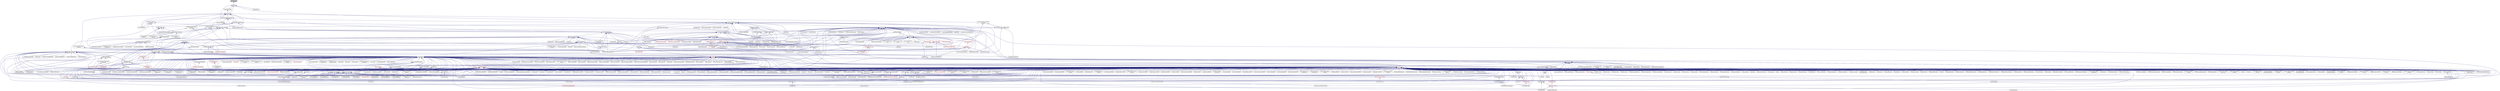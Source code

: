 digraph "dll_dlopen.hpp"
{
  edge [fontname="Helvetica",fontsize="10",labelfontname="Helvetica",labelfontsize="10"];
  node [fontname="Helvetica",fontsize="10",shape=record];
  Node43 [label="dll_dlopen.hpp",height=0.2,width=0.4,color="black", fillcolor="grey75", style="filled", fontcolor="black"];
  Node43 -> Node44 [dir="back",color="midnightblue",fontsize="10",style="solid",fontname="Helvetica"];
  Node44 [label="dll.hpp",height=0.2,width=0.4,color="black", fillcolor="white", style="filled",URL="$dc/d07/dll_8hpp.html"];
  Node44 -> Node45 [dir="back",color="midnightblue",fontsize="10",style="solid",fontname="Helvetica"];
  Node45 [label="init_ini_data.hpp",height=0.2,width=0.4,color="black", fillcolor="white", style="filled",URL="$d4/dcf/init__ini__data_8hpp.html"];
  Node45 -> Node46 [dir="back",color="midnightblue",fontsize="10",style="solid",fontname="Helvetica"];
  Node46 [label="init_ini_data.cpp",height=0.2,width=0.4,color="black", fillcolor="white", style="filled",URL="$d5/d14/init__ini__data_8cpp.html"];
  Node45 -> Node47 [dir="back",color="midnightblue",fontsize="10",style="solid",fontname="Helvetica"];
  Node47 [label="runtime_configuration.cpp",height=0.2,width=0.4,color="black", fillcolor="white", style="filled",URL="$d5/def/runtime__configuration_8cpp.html"];
  Node44 -> Node48 [dir="back",color="midnightblue",fontsize="10",style="solid",fontname="Helvetica"];
  Node48 [label="plugin_factory.hpp",height=0.2,width=0.4,color="black", fillcolor="white", style="filled",URL="$d6/d1e/plugin__factory_8hpp.html"];
  Node48 -> Node49 [dir="back",color="midnightblue",fontsize="10",style="solid",fontname="Helvetica"];
  Node49 [label="plugin.hpp",height=0.2,width=0.4,color="black", fillcolor="white", style="filled",URL="$d1/dab/plugin_8hpp.html"];
  Node49 -> Node50 [dir="back",color="midnightblue",fontsize="10",style="solid",fontname="Helvetica"];
  Node50 [label="binary_filter_factory\l_base.hpp",height=0.2,width=0.4,color="black", fillcolor="white", style="filled",URL="$db/d46/binary__filter__factory__base_8hpp.html"];
  Node50 -> Node51 [dir="back",color="midnightblue",fontsize="10",style="solid",fontname="Helvetica"];
  Node51 [label="binary_filter_factory.hpp",height=0.2,width=0.4,color="black", fillcolor="white", style="filled",URL="$d2/ded/binary__filter__factory_8hpp.html"];
  Node51 -> Node52 [dir="back",color="midnightblue",fontsize="10",style="solid",fontname="Helvetica"];
  Node52 [label="bzip2_serialization\l_filter.cpp",height=0.2,width=0.4,color="black", fillcolor="white", style="filled",URL="$d4/dda/bzip2__serialization__filter_8cpp.html"];
  Node51 -> Node53 [dir="back",color="midnightblue",fontsize="10",style="solid",fontname="Helvetica"];
  Node53 [label="snappy_serialization\l_filter.cpp",height=0.2,width=0.4,color="black", fillcolor="white", style="filled",URL="$d1/d41/snappy__serialization__filter_8cpp.html"];
  Node51 -> Node54 [dir="back",color="midnightblue",fontsize="10",style="solid",fontname="Helvetica"];
  Node54 [label="zlib_serialization\l_filter.cpp",height=0.2,width=0.4,color="black", fillcolor="white", style="filled",URL="$d4/d15/zlib__serialization__filter_8cpp.html"];
  Node50 -> Node55 [dir="back",color="midnightblue",fontsize="10",style="solid",fontname="Helvetica"];
  Node55 [label="runtime_support_server.cpp",height=0.2,width=0.4,color="black", fillcolor="white", style="filled",URL="$de/d5c/runtime__support__server_8cpp.html"];
  Node49 -> Node56 [dir="back",color="midnightblue",fontsize="10",style="solid",fontname="Helvetica"];
  Node56 [label="message_handler_factory\l_base.hpp",height=0.2,width=0.4,color="black", fillcolor="white", style="filled",URL="$db/d39/message__handler__factory__base_8hpp.html"];
  Node56 -> Node57 [dir="back",color="midnightblue",fontsize="10",style="solid",fontname="Helvetica"];
  Node57 [label="message_handler_factory.hpp",height=0.2,width=0.4,color="black", fillcolor="white", style="filled",URL="$dd/d33/message__handler__factory_8hpp.html"];
  Node56 -> Node55 [dir="back",color="midnightblue",fontsize="10",style="solid",fontname="Helvetica"];
  Node49 -> Node58 [dir="back",color="midnightblue",fontsize="10",style="solid",fontname="Helvetica"];
  Node58 [label="plugin_factory_base.hpp",height=0.2,width=0.4,color="black", fillcolor="white", style="filled",URL="$d4/d5f/plugin__factory__base_8hpp.html"];
  Node58 -> Node50 [dir="back",color="midnightblue",fontsize="10",style="solid",fontname="Helvetica"];
  Node58 -> Node56 [dir="back",color="midnightblue",fontsize="10",style="solid",fontname="Helvetica"];
  Node58 -> Node59 [dir="back",color="midnightblue",fontsize="10",style="solid",fontname="Helvetica"];
  Node59 [label="parcelport_factory.hpp",height=0.2,width=0.4,color="black", fillcolor="white", style="filled",URL="$d6/d96/parcelport__factory_8hpp.html"];
  Node59 -> Node60 [dir="back",color="midnightblue",fontsize="10",style="solid",fontname="Helvetica"];
  Node60 [label="parcelport_libfabric.cpp",height=0.2,width=0.4,color="black", fillcolor="white", style="filled",URL="$de/d4f/parcelport__libfabric_8cpp.html"];
  Node59 -> Node61 [dir="back",color="midnightblue",fontsize="10",style="solid",fontname="Helvetica"];
  Node61 [label="parcelport_libfabric.hpp",height=0.2,width=0.4,color="black", fillcolor="white", style="filled",URL="$d2/da5/parcelport__libfabric_8hpp.html"];
  Node61 -> Node60 [dir="back",color="midnightblue",fontsize="10",style="solid",fontname="Helvetica"];
  Node61 -> Node62 [dir="back",color="midnightblue",fontsize="10",style="solid",fontname="Helvetica"];
  Node62 [label="receiver.cpp",height=0.2,width=0.4,color="black", fillcolor="white", style="filled",URL="$d9/d77/receiver_8cpp.html"];
  Node61 -> Node63 [dir="back",color="midnightblue",fontsize="10",style="solid",fontname="Helvetica"];
  Node63 [label="rma_receiver.cpp",height=0.2,width=0.4,color="black", fillcolor="white", style="filled",URL="$d8/d71/rma__receiver_8cpp.html"];
  Node61 -> Node64 [dir="back",color="midnightblue",fontsize="10",style="solid",fontname="Helvetica"];
  Node64 [label="sender.cpp",height=0.2,width=0.4,color="black", fillcolor="white", style="filled",URL="$d3/df1/sender_8cpp.html"];
  Node58 -> Node65 [dir="back",color="midnightblue",fontsize="10",style="solid",fontname="Helvetica"];
  Node65 [label="runtime_support.hpp",height=0.2,width=0.4,color="black", fillcolor="white", style="filled",URL="$d0/d55/server_2runtime__support_8hpp.html"];
  Node65 -> Node66 [dir="back",color="midnightblue",fontsize="10",style="solid",fontname="Helvetica"];
  Node66 [label="latch.hpp",height=0.2,width=0.4,color="black", fillcolor="white", style="filled",URL="$df/d32/server_2latch_8hpp.html"];
  Node66 -> Node67 [dir="back",color="midnightblue",fontsize="10",style="solid",fontname="Helvetica"];
  Node67 [label="latch.hpp",height=0.2,width=0.4,color="black", fillcolor="white", style="filled",URL="$dc/d93/latch_8hpp.html"];
  Node67 -> Node68 [dir="back",color="midnightblue",fontsize="10",style="solid",fontname="Helvetica"];
  Node68 [label="wait_on_latch.hpp",height=0.2,width=0.4,color="red", fillcolor="white", style="filled",URL="$d7/dc3/posix_2initializers_2wait__on__latch_8hpp.html"];
  Node67 -> Node73 [dir="back",color="midnightblue",fontsize="10",style="solid",fontname="Helvetica"];
  Node73 [label="lcos.hpp",height=0.2,width=0.4,color="red", fillcolor="white", style="filled",URL="$d5/deb/lcos_8hpp.html"];
  Node73 -> Node74 [dir="back",color="midnightblue",fontsize="10",style="solid",fontname="Helvetica"];
  Node74 [label="allgather_and_gate.cpp",height=0.2,width=0.4,color="black", fillcolor="white", style="filled",URL="$d1/d56/allgather__and__gate_8cpp.html"];
  Node73 -> Node80 [dir="back",color="midnightblue",fontsize="10",style="solid",fontname="Helvetica"];
  Node80 [label="hello_world_component.hpp",height=0.2,width=0.4,color="red", fillcolor="white", style="filled",URL="$df/df0/hello__world__component_8hpp.html"];
  Node73 -> Node90 [dir="back",color="midnightblue",fontsize="10",style="solid",fontname="Helvetica"];
  Node90 [label="stencil_iterator.hpp",height=0.2,width=0.4,color="black", fillcolor="white", style="filled",URL="$dc/d5c/server_2stencil__iterator_8hpp.html"];
  Node90 -> Node86 [dir="back",color="midnightblue",fontsize="10",style="solid",fontname="Helvetica"];
  Node86 [label="solver.hpp",height=0.2,width=0.4,color="red", fillcolor="white", style="filled",URL="$db/d9a/server_2solver_8hpp.html"];
  Node86 -> Node88 [dir="back",color="midnightblue",fontsize="10",style="solid",fontname="Helvetica"];
  Node88 [label="solver.cpp",height=0.2,width=0.4,color="black", fillcolor="white", style="filled",URL="$d6/d94/solver_8cpp.html"];
  Node90 -> Node91 [dir="back",color="midnightblue",fontsize="10",style="solid",fontname="Helvetica"];
  Node91 [label="stencil_iterator.cpp",height=0.2,width=0.4,color="black", fillcolor="white", style="filled",URL="$d6/de1/server_2stencil__iterator_8cpp.html"];
  Node90 -> Node92 [dir="back",color="midnightblue",fontsize="10",style="solid",fontname="Helvetica"];
  Node92 [label="stencil_iterator.cpp",height=0.2,width=0.4,color="black", fillcolor="white", style="filled",URL="$d7/d71/stencil__iterator_8cpp.html"];
  Node73 -> Node94 [dir="back",color="midnightblue",fontsize="10",style="solid",fontname="Helvetica"];
  Node94 [label="jacobi_hpx.cpp",height=0.2,width=0.4,color="black", fillcolor="white", style="filled",URL="$d8/d72/jacobi__hpx_8cpp.html"];
  Node73 -> Node95 [dir="back",color="midnightblue",fontsize="10",style="solid",fontname="Helvetica"];
  Node95 [label="jacobi_nonuniform_hpx.cpp",height=0.2,width=0.4,color="black", fillcolor="white", style="filled",URL="$de/d56/jacobi__nonuniform__hpx_8cpp.html"];
  Node73 -> Node104 [dir="back",color="midnightblue",fontsize="10",style="solid",fontname="Helvetica"];
  Node104 [label="hello_world.cpp",height=0.2,width=0.4,color="black", fillcolor="white", style="filled",URL="$d0/d67/hello__world_8cpp.html"];
  Node73 -> Node105 [dir="back",color="midnightblue",fontsize="10",style="solid",fontname="Helvetica"];
  Node105 [label="latch_local.cpp",height=0.2,width=0.4,color="black", fillcolor="white", style="filled",URL="$dd/dd3/latch__local_8cpp.html"];
  Node73 -> Node106 [dir="back",color="midnightblue",fontsize="10",style="solid",fontname="Helvetica"];
  Node106 [label="latch_remote.cpp",height=0.2,width=0.4,color="black", fillcolor="white", style="filled",URL="$df/d59/latch__remote_8cpp.html"];
  Node73 -> Node108 [dir="back",color="midnightblue",fontsize="10",style="solid",fontname="Helvetica"];
  Node108 [label="pingpong.cpp",height=0.2,width=0.4,color="black", fillcolor="white", style="filled",URL="$dd/d4d/pingpong_8cpp.html"];
  Node73 -> Node111 [dir="back",color="midnightblue",fontsize="10",style="solid",fontname="Helvetica"];
  Node111 [label="sheneos_compare.cpp",height=0.2,width=0.4,color="black", fillcolor="white", style="filled",URL="$dc/d11/sheneos__compare_8cpp.html"];
  Node73 -> Node115 [dir="back",color="midnightblue",fontsize="10",style="solid",fontname="Helvetica"];
  Node115 [label="hpx.hpp",height=0.2,width=0.4,color="red", fillcolor="white", style="filled",URL="$d0/daa/hpx_8hpp.html"];
  Node115 -> Node116 [dir="back",color="midnightblue",fontsize="10",style="solid",fontname="Helvetica"];
  Node116 [label="1d_stencil_1.cpp",height=0.2,width=0.4,color="black", fillcolor="white", style="filled",URL="$d2/db1/1d__stencil__1_8cpp.html"];
  Node115 -> Node117 [dir="back",color="midnightblue",fontsize="10",style="solid",fontname="Helvetica"];
  Node117 [label="1d_stencil_2.cpp",height=0.2,width=0.4,color="black", fillcolor="white", style="filled",URL="$d3/dd1/1d__stencil__2_8cpp.html"];
  Node115 -> Node118 [dir="back",color="midnightblue",fontsize="10",style="solid",fontname="Helvetica"];
  Node118 [label="1d_stencil_3.cpp",height=0.2,width=0.4,color="black", fillcolor="white", style="filled",URL="$db/d19/1d__stencil__3_8cpp.html"];
  Node115 -> Node119 [dir="back",color="midnightblue",fontsize="10",style="solid",fontname="Helvetica"];
  Node119 [label="1d_stencil_4.cpp",height=0.2,width=0.4,color="black", fillcolor="white", style="filled",URL="$d1/d7d/1d__stencil__4_8cpp.html"];
  Node115 -> Node120 [dir="back",color="midnightblue",fontsize="10",style="solid",fontname="Helvetica"];
  Node120 [label="1d_stencil_4_parallel.cpp",height=0.2,width=0.4,color="black", fillcolor="white", style="filled",URL="$d6/d05/1d__stencil__4__parallel_8cpp.html"];
  Node115 -> Node121 [dir="back",color="midnightblue",fontsize="10",style="solid",fontname="Helvetica"];
  Node121 [label="1d_stencil_4_repart.cpp",height=0.2,width=0.4,color="black", fillcolor="white", style="filled",URL="$d0/d6b/1d__stencil__4__repart_8cpp.html"];
  Node115 -> Node122 [dir="back",color="midnightblue",fontsize="10",style="solid",fontname="Helvetica"];
  Node122 [label="1d_stencil_4_throttle.cpp",height=0.2,width=0.4,color="black", fillcolor="white", style="filled",URL="$d6/de5/1d__stencil__4__throttle_8cpp.html"];
  Node115 -> Node123 [dir="back",color="midnightblue",fontsize="10",style="solid",fontname="Helvetica"];
  Node123 [label="1d_stencil_5.cpp",height=0.2,width=0.4,color="black", fillcolor="white", style="filled",URL="$d7/d2a/1d__stencil__5_8cpp.html"];
  Node115 -> Node124 [dir="back",color="midnightblue",fontsize="10",style="solid",fontname="Helvetica"];
  Node124 [label="1d_stencil_6.cpp",height=0.2,width=0.4,color="black", fillcolor="white", style="filled",URL="$db/de7/1d__stencil__6_8cpp.html"];
  Node115 -> Node125 [dir="back",color="midnightblue",fontsize="10",style="solid",fontname="Helvetica"];
  Node125 [label="1d_stencil_7.cpp",height=0.2,width=0.4,color="black", fillcolor="white", style="filled",URL="$d4/d5a/1d__stencil__7_8cpp.html"];
  Node115 -> Node126 [dir="back",color="midnightblue",fontsize="10",style="solid",fontname="Helvetica"];
  Node126 [label="1d_stencil_8.cpp",height=0.2,width=0.4,color="black", fillcolor="white", style="filled",URL="$df/de0/1d__stencil__8_8cpp.html"];
  Node115 -> Node127 [dir="back",color="midnightblue",fontsize="10",style="solid",fontname="Helvetica"];
  Node127 [label="accumulator.cpp",height=0.2,width=0.4,color="black", fillcolor="white", style="filled",URL="$d1/d81/accumulator_8cpp.html"];
  Node115 -> Node128 [dir="back",color="midnightblue",fontsize="10",style="solid",fontname="Helvetica"];
  Node128 [label="accumulator.hpp",height=0.2,width=0.4,color="black", fillcolor="white", style="filled",URL="$d4/d9d/server_2accumulator_8hpp.html"];
  Node128 -> Node127 [dir="back",color="midnightblue",fontsize="10",style="solid",fontname="Helvetica"];
  Node128 -> Node129 [dir="back",color="midnightblue",fontsize="10",style="solid",fontname="Helvetica"];
  Node129 [label="accumulator.hpp",height=0.2,width=0.4,color="red", fillcolor="white", style="filled",URL="$d8/d5e/accumulator_8hpp.html"];
  Node115 -> Node131 [dir="back",color="midnightblue",fontsize="10",style="solid",fontname="Helvetica"];
  Node131 [label="template_function_accumulator.hpp",height=0.2,width=0.4,color="black", fillcolor="white", style="filled",URL="$d7/da6/server_2template__function__accumulator_8hpp.html"];
  Node131 -> Node132 [dir="back",color="midnightblue",fontsize="10",style="solid",fontname="Helvetica"];
  Node132 [label="template_function_accumulator.cpp",height=0.2,width=0.4,color="black", fillcolor="white", style="filled",URL="$d5/d02/template__function__accumulator_8cpp.html"];
  Node131 -> Node133 [dir="back",color="midnightblue",fontsize="10",style="solid",fontname="Helvetica"];
  Node133 [label="template_function_accumulator.hpp",height=0.2,width=0.4,color="red", fillcolor="white", style="filled",URL="$d3/de9/template__function__accumulator_8hpp.html"];
  Node115 -> Node135 [dir="back",color="midnightblue",fontsize="10",style="solid",fontname="Helvetica"];
  Node135 [label="template_accumulator.cpp",height=0.2,width=0.4,color="black", fillcolor="white", style="filled",URL="$d0/d4a/template__accumulator_8cpp.html"];
  Node115 -> Node132 [dir="back",color="midnightblue",fontsize="10",style="solid",fontname="Helvetica"];
  Node115 -> Node133 [dir="back",color="midnightblue",fontsize="10",style="solid",fontname="Helvetica"];
  Node115 -> Node136 [dir="back",color="midnightblue",fontsize="10",style="solid",fontname="Helvetica"];
  Node136 [label="allgather_module.cpp",height=0.2,width=0.4,color="black", fillcolor="white", style="filled",URL="$df/de4/allgather__module_8cpp.html"];
  Node115 -> Node137 [dir="back",color="midnightblue",fontsize="10",style="solid",fontname="Helvetica"];
  Node137 [label="allgather.cpp",height=0.2,width=0.4,color="black", fillcolor="white", style="filled",URL="$d7/d06/allgather_8cpp.html"];
  Node115 -> Node74 [dir="back",color="midnightblue",fontsize="10",style="solid",fontname="Helvetica"];
  Node115 -> Node138 [dir="back",color="midnightblue",fontsize="10",style="solid",fontname="Helvetica"];
  Node138 [label="ag_client.cpp",height=0.2,width=0.4,color="black", fillcolor="white", style="filled",URL="$d4/d5d/ag__client_8cpp.html"];
  Node115 -> Node139 [dir="back",color="midnightblue",fontsize="10",style="solid",fontname="Helvetica"];
  Node139 [label="hpx_thread_phase.cpp",height=0.2,width=0.4,color="black", fillcolor="white", style="filled",URL="$d5/dca/hpx__thread__phase_8cpp.html"];
  Node115 -> Node140 [dir="back",color="midnightblue",fontsize="10",style="solid",fontname="Helvetica"];
  Node140 [label="os_thread_num.cpp",height=0.2,width=0.4,color="black", fillcolor="white", style="filled",URL="$d2/dfb/os__thread__num_8cpp.html"];
  Node115 -> Node141 [dir="back",color="midnightblue",fontsize="10",style="solid",fontname="Helvetica"];
  Node141 [label="cancelable_action.cpp",height=0.2,width=0.4,color="black", fillcolor="white", style="filled",URL="$d5/d0c/cancelable__action_8cpp.html"];
  Node115 -> Node142 [dir="back",color="midnightblue",fontsize="10",style="solid",fontname="Helvetica"];
  Node142 [label="cancelable_action.hpp",height=0.2,width=0.4,color="black", fillcolor="white", style="filled",URL="$d5/d4d/server_2cancelable__action_8hpp.html"];
  Node142 -> Node141 [dir="back",color="midnightblue",fontsize="10",style="solid",fontname="Helvetica"];
  Node142 -> Node143 [dir="back",color="midnightblue",fontsize="10",style="solid",fontname="Helvetica"];
  Node143 [label="cancelable_action.hpp",height=0.2,width=0.4,color="black", fillcolor="white", style="filled",URL="$d0/da3/stubs_2cancelable__action_8hpp.html"];
  Node143 -> Node144 [dir="back",color="midnightblue",fontsize="10",style="solid",fontname="Helvetica"];
  Node144 [label="cancelable_action.hpp",height=0.2,width=0.4,color="black", fillcolor="white", style="filled",URL="$d6/d28/cancelable__action_8hpp.html"];
  Node144 -> Node145 [dir="back",color="midnightblue",fontsize="10",style="solid",fontname="Helvetica"];
  Node145 [label="cancelable_action_client.cpp",height=0.2,width=0.4,color="black", fillcolor="white", style="filled",URL="$d1/db8/cancelable__action__client_8cpp.html"];
  Node115 -> Node143 [dir="back",color="midnightblue",fontsize="10",style="solid",fontname="Helvetica"];
  Node115 -> Node145 [dir="back",color="midnightblue",fontsize="10",style="solid",fontname="Helvetica"];
  Node115 -> Node146 [dir="back",color="midnightblue",fontsize="10",style="solid",fontname="Helvetica"];
  Node146 [label="cublas_matmul.cpp",height=0.2,width=0.4,color="black", fillcolor="white", style="filled",URL="$dd/d84/cublas__matmul_8cpp.html"];
  Node115 -> Node147 [dir="back",color="midnightblue",fontsize="10",style="solid",fontname="Helvetica"];
  Node147 [label="win_perf_counters.cpp",height=0.2,width=0.4,color="black", fillcolor="white", style="filled",URL="$d8/d11/win__perf__counters_8cpp.html"];
  Node115 -> Node148 [dir="back",color="midnightblue",fontsize="10",style="solid",fontname="Helvetica"];
  Node148 [label="win_perf_counters.hpp",height=0.2,width=0.4,color="black", fillcolor="white", style="filled",URL="$d5/da7/win__perf__counters_8hpp.html"];
  Node115 -> Node80 [dir="back",color="midnightblue",fontsize="10",style="solid",fontname="Helvetica"];
  Node115 -> Node149 [dir="back",color="midnightblue",fontsize="10",style="solid",fontname="Helvetica"];
  Node149 [label="interpolate1d.cpp",height=0.2,width=0.4,color="black", fillcolor="white", style="filled",URL="$d0/d05/interpolate1d_8cpp.html"];
  Node115 -> Node150 [dir="back",color="midnightblue",fontsize="10",style="solid",fontname="Helvetica"];
  Node150 [label="partition.hpp",height=0.2,width=0.4,color="black", fillcolor="white", style="filled",URL="$d0/d7a/examples_2interpolate1d_2interpolate1d_2partition_8hpp.html"];
  Node150 -> Node149 [dir="back",color="midnightblue",fontsize="10",style="solid",fontname="Helvetica"];
  Node150 -> Node151 [dir="back",color="midnightblue",fontsize="10",style="solid",fontname="Helvetica"];
  Node151 [label="interpolate1d.hpp",height=0.2,width=0.4,color="red", fillcolor="white", style="filled",URL="$d4/dc7/interpolate1d_8hpp.html"];
  Node151 -> Node149 [dir="back",color="midnightblue",fontsize="10",style="solid",fontname="Helvetica"];
  Node115 -> Node153 [dir="back",color="midnightblue",fontsize="10",style="solid",fontname="Helvetica"];
  Node153 [label="partition.hpp",height=0.2,width=0.4,color="black", fillcolor="white", style="filled",URL="$d0/dff/examples_2interpolate1d_2interpolate1d_2server_2partition_8hpp.html"];
  Node153 -> Node150 [dir="back",color="midnightblue",fontsize="10",style="solid",fontname="Helvetica"];
  Node153 -> Node154 [dir="back",color="midnightblue",fontsize="10",style="solid",fontname="Helvetica"];
  Node154 [label="partition.cpp",height=0.2,width=0.4,color="black", fillcolor="white", style="filled",URL="$d0/d4f/examples_2interpolate1d_2interpolate1d_2server_2partition_8cpp.html"];
  Node115 -> Node151 [dir="back",color="midnightblue",fontsize="10",style="solid",fontname="Helvetica"];
  Node115 -> Node155 [dir="back",color="midnightblue",fontsize="10",style="solid",fontname="Helvetica"];
  Node155 [label="read_values.cpp",height=0.2,width=0.4,color="black", fillcolor="white", style="filled",URL="$d0/d8c/interpolate1d_2interpolate1d_2read__values_8cpp.html"];
  Node115 -> Node154 [dir="back",color="midnightblue",fontsize="10",style="solid",fontname="Helvetica"];
  Node115 -> Node85 [dir="back",color="midnightblue",fontsize="10",style="solid",fontname="Helvetica"];
  Node85 [label="jacobi.cpp",height=0.2,width=0.4,color="black", fillcolor="white", style="filled",URL="$d2/d27/jacobi_8cpp.html"];
  Node115 -> Node89 [dir="back",color="midnightblue",fontsize="10",style="solid",fontname="Helvetica"];
  Node89 [label="grid.cpp",height=0.2,width=0.4,color="black", fillcolor="white", style="filled",URL="$d6/d1b/jacobi__component_2grid_8cpp.html"];
  Node115 -> Node156 [dir="back",color="midnightblue",fontsize="10",style="solid",fontname="Helvetica"];
  Node156 [label="row.cpp",height=0.2,width=0.4,color="black", fillcolor="white", style="filled",URL="$d3/d86/server_2row_8cpp.html"];
  Node115 -> Node88 [dir="back",color="midnightblue",fontsize="10",style="solid",fontname="Helvetica"];
  Node115 -> Node91 [dir="back",color="midnightblue",fontsize="10",style="solid",fontname="Helvetica"];
  Node115 -> Node92 [dir="back",color="midnightblue",fontsize="10",style="solid",fontname="Helvetica"];
  Node115 -> Node157 [dir="back",color="midnightblue",fontsize="10",style="solid",fontname="Helvetica"];
  Node157 [label="jacobi.cpp",height=0.2,width=0.4,color="black", fillcolor="white", style="filled",URL="$d3/d44/smp_2jacobi_8cpp.html"];
  Node115 -> Node94 [dir="back",color="midnightblue",fontsize="10",style="solid",fontname="Helvetica"];
  Node115 -> Node158 [dir="back",color="midnightblue",fontsize="10",style="solid",fontname="Helvetica"];
  Node158 [label="jacobi_nonuniform.cpp",height=0.2,width=0.4,color="black", fillcolor="white", style="filled",URL="$dd/ddc/jacobi__nonuniform_8cpp.html"];
  Node115 -> Node95 [dir="back",color="midnightblue",fontsize="10",style="solid",fontname="Helvetica"];
  Node115 -> Node159 [dir="back",color="midnightblue",fontsize="10",style="solid",fontname="Helvetica"];
  Node159 [label="nqueen.cpp",height=0.2,width=0.4,color="black", fillcolor="white", style="filled",URL="$db/dca/nqueen_8cpp.html"];
  Node115 -> Node160 [dir="back",color="midnightblue",fontsize="10",style="solid",fontname="Helvetica"];
  Node160 [label="nqueen.hpp",height=0.2,width=0.4,color="black", fillcolor="white", style="filled",URL="$de/d58/server_2nqueen_8hpp.html"];
  Node160 -> Node159 [dir="back",color="midnightblue",fontsize="10",style="solid",fontname="Helvetica"];
  Node160 -> Node161 [dir="back",color="midnightblue",fontsize="10",style="solid",fontname="Helvetica"];
  Node161 [label="nqueen.hpp",height=0.2,width=0.4,color="black", fillcolor="white", style="filled",URL="$da/dfd/stubs_2nqueen_8hpp.html"];
  Node161 -> Node162 [dir="back",color="midnightblue",fontsize="10",style="solid",fontname="Helvetica"];
  Node162 [label="nqueen.hpp",height=0.2,width=0.4,color="black", fillcolor="white", style="filled",URL="$d0/d07/nqueen_8hpp.html"];
  Node162 -> Node163 [dir="back",color="midnightblue",fontsize="10",style="solid",fontname="Helvetica"];
  Node163 [label="nqueen_client.cpp",height=0.2,width=0.4,color="black", fillcolor="white", style="filled",URL="$d3/d5e/nqueen__client_8cpp.html"];
  Node115 -> Node163 [dir="back",color="midnightblue",fontsize="10",style="solid",fontname="Helvetica"];
  Node115 -> Node164 [dir="back",color="midnightblue",fontsize="10",style="solid",fontname="Helvetica"];
  Node164 [label="sine.cpp",height=0.2,width=0.4,color="black", fillcolor="white", style="filled",URL="$d3/d0d/server_2sine_8cpp.html"];
  Node115 -> Node165 [dir="back",color="midnightblue",fontsize="10",style="solid",fontname="Helvetica"];
  Node165 [label="sine.hpp",height=0.2,width=0.4,color="black", fillcolor="white", style="filled",URL="$d8/dac/sine_8hpp.html"];
  Node165 -> Node164 [dir="back",color="midnightblue",fontsize="10",style="solid",fontname="Helvetica"];
  Node165 -> Node166 [dir="back",color="midnightblue",fontsize="10",style="solid",fontname="Helvetica"];
  Node166 [label="sine.cpp",height=0.2,width=0.4,color="black", fillcolor="white", style="filled",URL="$d5/dd8/sine_8cpp.html"];
  Node115 -> Node166 [dir="back",color="midnightblue",fontsize="10",style="solid",fontname="Helvetica"];
  Node115 -> Node167 [dir="back",color="midnightblue",fontsize="10",style="solid",fontname="Helvetica"];
  Node167 [label="sine_client.cpp",height=0.2,width=0.4,color="black", fillcolor="white", style="filled",URL="$db/d62/sine__client_8cpp.html"];
  Node115 -> Node168 [dir="back",color="midnightblue",fontsize="10",style="solid",fontname="Helvetica"];
  Node168 [label="qt.cpp",height=0.2,width=0.4,color="black", fillcolor="white", style="filled",URL="$df/d90/qt_8cpp.html"];
  Node115 -> Node169 [dir="back",color="midnightblue",fontsize="10",style="solid",fontname="Helvetica"];
  Node169 [label="queue_client.cpp",height=0.2,width=0.4,color="black", fillcolor="white", style="filled",URL="$d7/d96/queue__client_8cpp.html"];
  Node115 -> Node170 [dir="back",color="midnightblue",fontsize="10",style="solid",fontname="Helvetica"];
  Node170 [label="customize_async.cpp",height=0.2,width=0.4,color="black", fillcolor="white", style="filled",URL="$d0/d82/customize__async_8cpp.html"];
  Node115 -> Node171 [dir="back",color="midnightblue",fontsize="10",style="solid",fontname="Helvetica"];
  Node171 [label="data_actions.cpp",height=0.2,width=0.4,color="black", fillcolor="white", style="filled",URL="$dc/d68/data__actions_8cpp.html"];
  Node115 -> Node172 [dir="back",color="midnightblue",fontsize="10",style="solid",fontname="Helvetica"];
  Node172 [label="error_handling.cpp",height=0.2,width=0.4,color="black", fillcolor="white", style="filled",URL="$d9/d96/error__handling_8cpp.html"];
  Node115 -> Node173 [dir="back",color="midnightblue",fontsize="10",style="solid",fontname="Helvetica"];
  Node173 [label="event_synchronization.cpp",height=0.2,width=0.4,color="black", fillcolor="white", style="filled",URL="$d0/d35/event__synchronization_8cpp.html"];
  Node115 -> Node174 [dir="back",color="midnightblue",fontsize="10",style="solid",fontname="Helvetica"];
  Node174 [label="factorial.cpp",height=0.2,width=0.4,color="black", fillcolor="white", style="filled",URL="$d9/d00/factorial_8cpp.html"];
  Node115 -> Node175 [dir="back",color="midnightblue",fontsize="10",style="solid",fontname="Helvetica"];
  Node175 [label="file_serialization.cpp",height=0.2,width=0.4,color="black", fillcolor="white", style="filled",URL="$de/d58/file__serialization_8cpp.html"];
  Node115 -> Node176 [dir="back",color="midnightblue",fontsize="10",style="solid",fontname="Helvetica"];
  Node176 [label="init_globally.cpp",height=0.2,width=0.4,color="black", fillcolor="white", style="filled",URL="$d6/dad/init__globally_8cpp.html"];
  Node115 -> Node177 [dir="back",color="midnightblue",fontsize="10",style="solid",fontname="Helvetica"];
  Node177 [label="interest_calculator.cpp",height=0.2,width=0.4,color="black", fillcolor="white", style="filled",URL="$d2/d86/interest__calculator_8cpp.html"];
  Node115 -> Node178 [dir="back",color="midnightblue",fontsize="10",style="solid",fontname="Helvetica"];
  Node178 [label="non_atomic_rma.cpp",height=0.2,width=0.4,color="black", fillcolor="white", style="filled",URL="$d7/d8b/non__atomic__rma_8cpp.html"];
  Node115 -> Node179 [dir="back",color="midnightblue",fontsize="10",style="solid",fontname="Helvetica"];
  Node179 [label="partitioned_vector\l_spmd_foreach.cpp",height=0.2,width=0.4,color="black", fillcolor="white", style="filled",URL="$db/d7c/partitioned__vector__spmd__foreach_8cpp.html"];
  Node115 -> Node180 [dir="back",color="midnightblue",fontsize="10",style="solid",fontname="Helvetica"];
  Node180 [label="pipeline1.cpp",height=0.2,width=0.4,color="black", fillcolor="white", style="filled",URL="$d5/d77/pipeline1_8cpp.html"];
  Node115 -> Node181 [dir="back",color="midnightblue",fontsize="10",style="solid",fontname="Helvetica"];
  Node181 [label="quicksort.cpp",height=0.2,width=0.4,color="black", fillcolor="white", style="filled",URL="$d3/d1e/quicksort_8cpp.html"];
  Node115 -> Node182 [dir="back",color="midnightblue",fontsize="10",style="solid",fontname="Helvetica"];
  Node182 [label="receive_buffer.cpp",height=0.2,width=0.4,color="black", fillcolor="white", style="filled",URL="$d7/d10/receive__buffer_8cpp.html"];
  Node115 -> Node183 [dir="back",color="midnightblue",fontsize="10",style="solid",fontname="Helvetica"];
  Node183 [label="safe_object.cpp",height=0.2,width=0.4,color="black", fillcolor="white", style="filled",URL="$dd/d52/safe__object_8cpp.html"];
  Node115 -> Node184 [dir="back",color="midnightblue",fontsize="10",style="solid",fontname="Helvetica"];
  Node184 [label="sort_by_key_demo.cpp",height=0.2,width=0.4,color="black", fillcolor="white", style="filled",URL="$da/d20/sort__by__key__demo_8cpp.html"];
  Node115 -> Node185 [dir="back",color="midnightblue",fontsize="10",style="solid",fontname="Helvetica"];
  Node185 [label="timed_wake.cpp",height=0.2,width=0.4,color="black", fillcolor="white", style="filled",URL="$d8/df9/timed__wake_8cpp.html"];
  Node115 -> Node186 [dir="back",color="midnightblue",fontsize="10",style="solid",fontname="Helvetica"];
  Node186 [label="vector_counting_dotproduct.cpp",height=0.2,width=0.4,color="black", fillcolor="white", style="filled",URL="$df/de9/vector__counting__dotproduct_8cpp.html"];
  Node115 -> Node187 [dir="back",color="midnightblue",fontsize="10",style="solid",fontname="Helvetica"];
  Node187 [label="vector_zip_dotproduct.cpp",height=0.2,width=0.4,color="black", fillcolor="white", style="filled",URL="$dc/d18/vector__zip__dotproduct_8cpp.html"];
  Node115 -> Node188 [dir="back",color="midnightblue",fontsize="10",style="solid",fontname="Helvetica"];
  Node188 [label="zerocopy_rdma.cpp",height=0.2,width=0.4,color="black", fillcolor="white", style="filled",URL="$d1/dad/zerocopy__rdma_8cpp.html"];
  Node115 -> Node189 [dir="back",color="midnightblue",fontsize="10",style="solid",fontname="Helvetica"];
  Node189 [label="random_mem_access.cpp",height=0.2,width=0.4,color="black", fillcolor="white", style="filled",URL="$d1/d51/random__mem__access_8cpp.html"];
  Node115 -> Node190 [dir="back",color="midnightblue",fontsize="10",style="solid",fontname="Helvetica"];
  Node190 [label="random_mem_access.hpp",height=0.2,width=0.4,color="black", fillcolor="white", style="filled",URL="$d0/d19/server_2random__mem__access_8hpp.html"];
  Node190 -> Node189 [dir="back",color="midnightblue",fontsize="10",style="solid",fontname="Helvetica"];
  Node190 -> Node191 [dir="back",color="midnightblue",fontsize="10",style="solid",fontname="Helvetica"];
  Node191 [label="random_mem_access.hpp",height=0.2,width=0.4,color="black", fillcolor="white", style="filled",URL="$d3/d32/stubs_2random__mem__access_8hpp.html"];
  Node191 -> Node192 [dir="back",color="midnightblue",fontsize="10",style="solid",fontname="Helvetica"];
  Node192 [label="random_mem_access.hpp",height=0.2,width=0.4,color="black", fillcolor="white", style="filled",URL="$db/de8/random__mem__access_8hpp.html"];
  Node192 -> Node193 [dir="back",color="midnightblue",fontsize="10",style="solid",fontname="Helvetica"];
  Node193 [label="random_mem_access_client.cpp",height=0.2,width=0.4,color="black", fillcolor="white", style="filled",URL="$df/d1b/random__mem__access__client_8cpp.html"];
  Node115 -> Node193 [dir="back",color="midnightblue",fontsize="10",style="solid",fontname="Helvetica"];
  Node115 -> Node194 [dir="back",color="midnightblue",fontsize="10",style="solid",fontname="Helvetica"];
  Node194 [label="oversubscribing_resource\l_partitioner.cpp",height=0.2,width=0.4,color="black", fillcolor="white", style="filled",URL="$dd/dee/oversubscribing__resource__partitioner_8cpp.html"];
  Node115 -> Node195 [dir="back",color="midnightblue",fontsize="10",style="solid",fontname="Helvetica"];
  Node195 [label="simple_resource_partitioner.cpp",height=0.2,width=0.4,color="black", fillcolor="white", style="filled",URL="$d5/df9/simple__resource__partitioner_8cpp.html"];
  Node115 -> Node196 [dir="back",color="midnightblue",fontsize="10",style="solid",fontname="Helvetica"];
  Node196 [label="dimension.hpp",height=0.2,width=0.4,color="red", fillcolor="white", style="filled",URL="$d6/d39/sheneos_2sheneos_2dimension_8hpp.html"];
  Node196 -> Node202 [dir="back",color="midnightblue",fontsize="10",style="solid",fontname="Helvetica"];
  Node202 [label="partition3d.hpp",height=0.2,width=0.4,color="black", fillcolor="white", style="filled",URL="$dd/dbf/server_2partition3d_8hpp.html"];
  Node202 -> Node203 [dir="back",color="midnightblue",fontsize="10",style="solid",fontname="Helvetica"];
  Node203 [label="partition3d.hpp",height=0.2,width=0.4,color="black", fillcolor="white", style="filled",URL="$d1/d50/partition3d_8hpp.html"];
  Node203 -> Node199 [dir="back",color="midnightblue",fontsize="10",style="solid",fontname="Helvetica"];
  Node199 [label="interpolator.cpp",height=0.2,width=0.4,color="black", fillcolor="white", style="filled",URL="$d5/d02/interpolator_8cpp.html"];
  Node203 -> Node204 [dir="back",color="midnightblue",fontsize="10",style="solid",fontname="Helvetica"];
  Node204 [label="interpolator.hpp",height=0.2,width=0.4,color="red", fillcolor="white", style="filled",URL="$dc/d3b/interpolator_8hpp.html"];
  Node204 -> Node199 [dir="back",color="midnightblue",fontsize="10",style="solid",fontname="Helvetica"];
  Node204 -> Node111 [dir="back",color="midnightblue",fontsize="10",style="solid",fontname="Helvetica"];
  Node204 -> Node206 [dir="back",color="midnightblue",fontsize="10",style="solid",fontname="Helvetica"];
  Node206 [label="sheneos_test.cpp",height=0.2,width=0.4,color="black", fillcolor="white", style="filled",URL="$d4/d6e/sheneos__test_8cpp.html"];
  Node202 -> Node201 [dir="back",color="midnightblue",fontsize="10",style="solid",fontname="Helvetica"];
  Node201 [label="partition3d.cpp",height=0.2,width=0.4,color="black", fillcolor="white", style="filled",URL="$de/d70/partition3d_8cpp.html"];
  Node115 -> Node199 [dir="back",color="midnightblue",fontsize="10",style="solid",fontname="Helvetica"];
  Node115 -> Node203 [dir="back",color="midnightblue",fontsize="10",style="solid",fontname="Helvetica"];
  Node115 -> Node202 [dir="back",color="midnightblue",fontsize="10",style="solid",fontname="Helvetica"];
  Node115 -> Node204 [dir="back",color="midnightblue",fontsize="10",style="solid",fontname="Helvetica"];
  Node115 -> Node207 [dir="back",color="midnightblue",fontsize="10",style="solid",fontname="Helvetica"];
  Node207 [label="configuration.hpp",height=0.2,width=0.4,color="red", fillcolor="white", style="filled",URL="$dc/d0a/configuration_8hpp.html"];
  Node207 -> Node204 [dir="back",color="midnightblue",fontsize="10",style="solid",fontname="Helvetica"];
  Node115 -> Node200 [dir="back",color="midnightblue",fontsize="10",style="solid",fontname="Helvetica"];
  Node200 [label="read_values.cpp",height=0.2,width=0.4,color="black", fillcolor="white", style="filled",URL="$d7/da4/sheneos_2sheneos_2read__values_8cpp.html"];
  Node115 -> Node201 [dir="back",color="midnightblue",fontsize="10",style="solid",fontname="Helvetica"];
  Node115 -> Node206 [dir="back",color="midnightblue",fontsize="10",style="solid",fontname="Helvetica"];
  Node115 -> Node209 [dir="back",color="midnightblue",fontsize="10",style="solid",fontname="Helvetica"];
  Node209 [label="startup_shutdown.cpp",height=0.2,width=0.4,color="black", fillcolor="white", style="filled",URL="$d3/dfc/server_2startup__shutdown_8cpp.html"];
  Node115 -> Node210 [dir="back",color="midnightblue",fontsize="10",style="solid",fontname="Helvetica"];
  Node210 [label="startup_shutdown.cpp",height=0.2,width=0.4,color="black", fillcolor="white", style="filled",URL="$d0/ddb/startup__shutdown_8cpp.html"];
  Node115 -> Node211 [dir="back",color="midnightblue",fontsize="10",style="solid",fontname="Helvetica"];
  Node211 [label="spin.cpp",height=0.2,width=0.4,color="black", fillcolor="white", style="filled",URL="$d7/df2/spin_8cpp.html"];
  Node115 -> Node212 [dir="back",color="midnightblue",fontsize="10",style="solid",fontname="Helvetica"];
  Node212 [label="throttle.cpp",height=0.2,width=0.4,color="black", fillcolor="white", style="filled",URL="$de/d56/server_2throttle_8cpp.html"];
  Node115 -> Node213 [dir="back",color="midnightblue",fontsize="10",style="solid",fontname="Helvetica"];
  Node213 [label="throttle.hpp",height=0.2,width=0.4,color="black", fillcolor="white", style="filled",URL="$db/dc9/server_2throttle_8hpp.html"];
  Node213 -> Node212 [dir="back",color="midnightblue",fontsize="10",style="solid",fontname="Helvetica"];
  Node213 -> Node214 [dir="back",color="midnightblue",fontsize="10",style="solid",fontname="Helvetica"];
  Node214 [label="throttle.hpp",height=0.2,width=0.4,color="black", fillcolor="white", style="filled",URL="$d5/dec/stubs_2throttle_8hpp.html"];
  Node214 -> Node215 [dir="back",color="midnightblue",fontsize="10",style="solid",fontname="Helvetica"];
  Node215 [label="throttle.hpp",height=0.2,width=0.4,color="black", fillcolor="white", style="filled",URL="$d2/d2e/throttle_8hpp.html"];
  Node215 -> Node216 [dir="back",color="midnightblue",fontsize="10",style="solid",fontname="Helvetica"];
  Node216 [label="throttle.cpp",height=0.2,width=0.4,color="black", fillcolor="white", style="filled",URL="$db/d02/throttle_8cpp.html"];
  Node215 -> Node217 [dir="back",color="midnightblue",fontsize="10",style="solid",fontname="Helvetica"];
  Node217 [label="throttle_client.cpp",height=0.2,width=0.4,color="black", fillcolor="white", style="filled",URL="$d0/db7/throttle__client_8cpp.html"];
  Node115 -> Node214 [dir="back",color="midnightblue",fontsize="10",style="solid",fontname="Helvetica"];
  Node115 -> Node216 [dir="back",color="midnightblue",fontsize="10",style="solid",fontname="Helvetica"];
  Node115 -> Node215 [dir="back",color="midnightblue",fontsize="10",style="solid",fontname="Helvetica"];
  Node115 -> Node218 [dir="back",color="midnightblue",fontsize="10",style="solid",fontname="Helvetica"];
  Node218 [label="transpose_await.cpp",height=0.2,width=0.4,color="black", fillcolor="white", style="filled",URL="$de/d68/transpose__await_8cpp.html"];
  Node115 -> Node219 [dir="back",color="midnightblue",fontsize="10",style="solid",fontname="Helvetica"];
  Node219 [label="transpose_block.cpp",height=0.2,width=0.4,color="black", fillcolor="white", style="filled",URL="$d0/de1/transpose__block_8cpp.html"];
  Node115 -> Node220 [dir="back",color="midnightblue",fontsize="10",style="solid",fontname="Helvetica"];
  Node220 [label="transpose_block_numa.cpp",height=0.2,width=0.4,color="black", fillcolor="white", style="filled",URL="$dd/d3b/transpose__block__numa_8cpp.html"];
  Node115 -> Node221 [dir="back",color="midnightblue",fontsize="10",style="solid",fontname="Helvetica"];
  Node221 [label="transpose_serial.cpp",height=0.2,width=0.4,color="black", fillcolor="white", style="filled",URL="$db/d74/transpose__serial_8cpp.html"];
  Node115 -> Node222 [dir="back",color="midnightblue",fontsize="10",style="solid",fontname="Helvetica"];
  Node222 [label="transpose_serial_block.cpp",height=0.2,width=0.4,color="black", fillcolor="white", style="filled",URL="$d8/daa/transpose__serial__block_8cpp.html"];
  Node115 -> Node223 [dir="back",color="midnightblue",fontsize="10",style="solid",fontname="Helvetica"];
  Node223 [label="transpose_serial_vector.cpp",height=0.2,width=0.4,color="black", fillcolor="white", style="filled",URL="$d4/d04/transpose__serial__vector_8cpp.html"];
  Node115 -> Node224 [dir="back",color="midnightblue",fontsize="10",style="solid",fontname="Helvetica"];
  Node224 [label="transpose_smp.cpp",height=0.2,width=0.4,color="black", fillcolor="white", style="filled",URL="$d2/d99/transpose__smp_8cpp.html"];
  Node115 -> Node225 [dir="back",color="midnightblue",fontsize="10",style="solid",fontname="Helvetica"];
  Node225 [label="transpose_smp_block.cpp",height=0.2,width=0.4,color="black", fillcolor="white", style="filled",URL="$da/d4d/transpose__smp__block_8cpp.html"];
  Node115 -> Node226 [dir="back",color="midnightblue",fontsize="10",style="solid",fontname="Helvetica"];
  Node226 [label="simple_central_tuplespace.hpp",height=0.2,width=0.4,color="black", fillcolor="white", style="filled",URL="$db/d69/server_2simple__central__tuplespace_8hpp.html"];
  Node226 -> Node227 [dir="back",color="midnightblue",fontsize="10",style="solid",fontname="Helvetica"];
  Node227 [label="simple_central_tuplespace.cpp",height=0.2,width=0.4,color="black", fillcolor="white", style="filled",URL="$d3/dec/simple__central__tuplespace_8cpp.html"];
  Node226 -> Node228 [dir="back",color="midnightblue",fontsize="10",style="solid",fontname="Helvetica"];
  Node228 [label="simple_central_tuplespace.hpp",height=0.2,width=0.4,color="black", fillcolor="white", style="filled",URL="$d0/d4b/stubs_2simple__central__tuplespace_8hpp.html"];
  Node228 -> Node229 [dir="back",color="midnightblue",fontsize="10",style="solid",fontname="Helvetica"];
  Node229 [label="simple_central_tuplespace.hpp",height=0.2,width=0.4,color="red", fillcolor="white", style="filled",URL="$d5/ddd/simple__central__tuplespace_8hpp.html"];
  Node115 -> Node230 [dir="back",color="midnightblue",fontsize="10",style="solid",fontname="Helvetica"];
  Node230 [label="tuples_warehouse.hpp",height=0.2,width=0.4,color="black", fillcolor="white", style="filled",URL="$da/de6/tuples__warehouse_8hpp.html"];
  Node230 -> Node226 [dir="back",color="midnightblue",fontsize="10",style="solid",fontname="Helvetica"];
  Node115 -> Node227 [dir="back",color="midnightblue",fontsize="10",style="solid",fontname="Helvetica"];
  Node115 -> Node231 [dir="back",color="midnightblue",fontsize="10",style="solid",fontname="Helvetica"];
  Node231 [label="hpx_runtime.cpp",height=0.2,width=0.4,color="black", fillcolor="white", style="filled",URL="$d7/d1e/hpx__runtime_8cpp.html"];
  Node115 -> Node232 [dir="back",color="midnightblue",fontsize="10",style="solid",fontname="Helvetica"];
  Node232 [label="synchronize.cpp",height=0.2,width=0.4,color="black", fillcolor="white", style="filled",URL="$da/da2/synchronize_8cpp.html"];
  Node115 -> Node233 [dir="back",color="midnightblue",fontsize="10",style="solid",fontname="Helvetica"];
  Node233 [label="agas_cache_timings.cpp",height=0.2,width=0.4,color="black", fillcolor="white", style="filled",URL="$dd/d37/agas__cache__timings_8cpp.html"];
  Node115 -> Node234 [dir="back",color="midnightblue",fontsize="10",style="solid",fontname="Helvetica"];
  Node234 [label="async_overheads.cpp",height=0.2,width=0.4,color="black", fillcolor="white", style="filled",URL="$de/da6/async__overheads_8cpp.html"];
  Node115 -> Node235 [dir="back",color="midnightblue",fontsize="10",style="solid",fontname="Helvetica"];
  Node235 [label="coroutines_call_overhead.cpp",height=0.2,width=0.4,color="black", fillcolor="white", style="filled",URL="$da/d1e/coroutines__call__overhead_8cpp.html"];
  Node115 -> Node236 [dir="back",color="midnightblue",fontsize="10",style="solid",fontname="Helvetica"];
  Node236 [label="foreach_scaling.cpp",height=0.2,width=0.4,color="black", fillcolor="white", style="filled",URL="$d4/d94/foreach__scaling_8cpp.html"];
  Node115 -> Node237 [dir="back",color="midnightblue",fontsize="10",style="solid",fontname="Helvetica"];
  Node237 [label="function_object_wrapper\l_overhead.cpp",height=0.2,width=0.4,color="black", fillcolor="white", style="filled",URL="$d5/d6f/function__object__wrapper__overhead_8cpp.html"];
  Node115 -> Node238 [dir="back",color="midnightblue",fontsize="10",style="solid",fontname="Helvetica"];
  Node238 [label="hpx_homogeneous_timed\l_task_spawn_executors.cpp",height=0.2,width=0.4,color="black", fillcolor="white", style="filled",URL="$d1/d3b/hpx__homogeneous__timed__task__spawn__executors_8cpp.html"];
  Node115 -> Node239 [dir="back",color="midnightblue",fontsize="10",style="solid",fontname="Helvetica"];
  Node239 [label="htts2_hpx.cpp",height=0.2,width=0.4,color="black", fillcolor="white", style="filled",URL="$d2/daf/htts2__hpx_8cpp.html"];
  Node115 -> Node240 [dir="back",color="midnightblue",fontsize="10",style="solid",fontname="Helvetica"];
  Node240 [label="partitioned_vector\l_foreach.cpp",height=0.2,width=0.4,color="black", fillcolor="white", style="filled",URL="$df/d5f/partitioned__vector__foreach_8cpp.html"];
  Node115 -> Node241 [dir="back",color="midnightblue",fontsize="10",style="solid",fontname="Helvetica"];
  Node241 [label="serialization_overhead.cpp",height=0.2,width=0.4,color="black", fillcolor="white", style="filled",URL="$d3/df8/serialization__overhead_8cpp.html"];
  Node115 -> Node242 [dir="back",color="midnightblue",fontsize="10",style="solid",fontname="Helvetica"];
  Node242 [label="sizeof.cpp",height=0.2,width=0.4,color="black", fillcolor="white", style="filled",URL="$d3/d0f/sizeof_8cpp.html"];
  Node115 -> Node243 [dir="back",color="midnightblue",fontsize="10",style="solid",fontname="Helvetica"];
  Node243 [label="skynet.cpp",height=0.2,width=0.4,color="black", fillcolor="white", style="filled",URL="$d0/dc3/skynet_8cpp.html"];
  Node115 -> Node244 [dir="back",color="midnightblue",fontsize="10",style="solid",fontname="Helvetica"];
  Node244 [label="stencil3_iterators.cpp",height=0.2,width=0.4,color="black", fillcolor="white", style="filled",URL="$db/d9e/stencil3__iterators_8cpp.html"];
  Node115 -> Node245 [dir="back",color="midnightblue",fontsize="10",style="solid",fontname="Helvetica"];
  Node245 [label="stream.cpp",height=0.2,width=0.4,color="black", fillcolor="white", style="filled",URL="$da/d5f/stream_8cpp.html"];
  Node115 -> Node246 [dir="back",color="midnightblue",fontsize="10",style="solid",fontname="Helvetica"];
  Node246 [label="timed_task_spawn.cpp",height=0.2,width=0.4,color="black", fillcolor="white", style="filled",URL="$df/de1/timed__task__spawn_8cpp.html"];
  Node115 -> Node247 [dir="back",color="midnightblue",fontsize="10",style="solid",fontname="Helvetica"];
  Node247 [label="transform_reduce_binary\l_scaling.cpp",height=0.2,width=0.4,color="black", fillcolor="white", style="filled",URL="$d1/dae/transform__reduce__binary__scaling_8cpp.html"];
  Node115 -> Node248 [dir="back",color="midnightblue",fontsize="10",style="solid",fontname="Helvetica"];
  Node248 [label="transform_reduce_scaling.cpp",height=0.2,width=0.4,color="black", fillcolor="white", style="filled",URL="$db/d2a/transform__reduce__scaling_8cpp.html"];
  Node115 -> Node249 [dir="back",color="midnightblue",fontsize="10",style="solid",fontname="Helvetica"];
  Node249 [label="minmax_element_performance.cpp",height=0.2,width=0.4,color="black", fillcolor="white", style="filled",URL="$d9/d93/minmax__element__performance_8cpp.html"];
  Node115 -> Node250 [dir="back",color="midnightblue",fontsize="10",style="solid",fontname="Helvetica"];
  Node250 [label="barrier_performance.cpp",height=0.2,width=0.4,color="black", fillcolor="white", style="filled",URL="$d6/d6c/barrier__performance_8cpp.html"];
  Node115 -> Node251 [dir="back",color="midnightblue",fontsize="10",style="solid",fontname="Helvetica"];
  Node251 [label="network_storage.cpp",height=0.2,width=0.4,color="black", fillcolor="white", style="filled",URL="$db/daa/network__storage_8cpp.html"];
  Node115 -> Node252 [dir="back",color="midnightblue",fontsize="10",style="solid",fontname="Helvetica"];
  Node252 [label="simple_profiler.hpp",height=0.2,width=0.4,color="black", fillcolor="white", style="filled",URL="$d8/d02/simple__profiler_8hpp.html"];
  Node252 -> Node251 [dir="back",color="midnightblue",fontsize="10",style="solid",fontname="Helvetica"];
  Node115 -> Node253 [dir="back",color="midnightblue",fontsize="10",style="solid",fontname="Helvetica"];
  Node253 [label="osu_bcast.cpp",height=0.2,width=0.4,color="black", fillcolor="white", style="filled",URL="$d3/dca/osu__bcast_8cpp.html"];
  Node115 -> Node254 [dir="back",color="midnightblue",fontsize="10",style="solid",fontname="Helvetica"];
  Node254 [label="osu_bibw.cpp",height=0.2,width=0.4,color="black", fillcolor="white", style="filled",URL="$d2/d04/osu__bibw_8cpp.html"];
  Node115 -> Node255 [dir="back",color="midnightblue",fontsize="10",style="solid",fontname="Helvetica"];
  Node255 [label="osu_bw.cpp",height=0.2,width=0.4,color="black", fillcolor="white", style="filled",URL="$d4/d20/osu__bw_8cpp.html"];
  Node115 -> Node256 [dir="back",color="midnightblue",fontsize="10",style="solid",fontname="Helvetica"];
  Node256 [label="osu_latency.cpp",height=0.2,width=0.4,color="black", fillcolor="white", style="filled",URL="$df/d58/osu__latency_8cpp.html"];
  Node115 -> Node257 [dir="back",color="midnightblue",fontsize="10",style="solid",fontname="Helvetica"];
  Node257 [label="osu_multi_lat.cpp",height=0.2,width=0.4,color="black", fillcolor="white", style="filled",URL="$d7/d91/osu__multi__lat_8cpp.html"];
  Node115 -> Node258 [dir="back",color="midnightblue",fontsize="10",style="solid",fontname="Helvetica"];
  Node258 [label="osu_scatter.cpp",height=0.2,width=0.4,color="black", fillcolor="white", style="filled",URL="$d4/d4c/osu__scatter_8cpp.html"];
  Node115 -> Node259 [dir="back",color="midnightblue",fontsize="10",style="solid",fontname="Helvetica"];
  Node259 [label="pingpong_performance.cpp",height=0.2,width=0.4,color="black", fillcolor="white", style="filled",URL="$de/d03/pingpong__performance_8cpp.html"];
  Node115 -> Node260 [dir="back",color="midnightblue",fontsize="10",style="solid",fontname="Helvetica"];
  Node260 [label="benchmark_is_heap.cpp",height=0.2,width=0.4,color="black", fillcolor="white", style="filled",URL="$da/d4f/benchmark__is__heap_8cpp.html"];
  Node115 -> Node261 [dir="back",color="midnightblue",fontsize="10",style="solid",fontname="Helvetica"];
  Node261 [label="benchmark_is_heap_until.cpp",height=0.2,width=0.4,color="black", fillcolor="white", style="filled",URL="$dc/df5/benchmark__is__heap__until_8cpp.html"];
  Node115 -> Node262 [dir="back",color="midnightblue",fontsize="10",style="solid",fontname="Helvetica"];
  Node262 [label="benchmark_merge.cpp",height=0.2,width=0.4,color="black", fillcolor="white", style="filled",URL="$dd/d49/benchmark__merge_8cpp.html"];
  Node115 -> Node263 [dir="back",color="midnightblue",fontsize="10",style="solid",fontname="Helvetica"];
  Node263 [label="benchmark_partition.cpp",height=0.2,width=0.4,color="black", fillcolor="white", style="filled",URL="$d9/d88/benchmark__partition_8cpp.html"];
  Node115 -> Node264 [dir="back",color="midnightblue",fontsize="10",style="solid",fontname="Helvetica"];
  Node264 [label="benchmark_partition\l_copy.cpp",height=0.2,width=0.4,color="black", fillcolor="white", style="filled",URL="$d3/d0e/benchmark__partition__copy_8cpp.html"];
  Node115 -> Node265 [dir="back",color="midnightblue",fontsize="10",style="solid",fontname="Helvetica"];
  Node265 [label="benchmark_unique_copy.cpp",height=0.2,width=0.4,color="black", fillcolor="white", style="filled",URL="$d9/d53/benchmark__unique__copy_8cpp.html"];
  Node115 -> Node266 [dir="back",color="midnightblue",fontsize="10",style="solid",fontname="Helvetica"];
  Node266 [label="action_move_semantics.cpp",height=0.2,width=0.4,color="black", fillcolor="white", style="filled",URL="$d4/db3/action__move__semantics_8cpp.html"];
  Node115 -> Node267 [dir="back",color="midnightblue",fontsize="10",style="solid",fontname="Helvetica"];
  Node267 [label="movable_objects.cpp",height=0.2,width=0.4,color="black", fillcolor="white", style="filled",URL="$d8/d65/movable__objects_8cpp.html"];
  Node115 -> Node268 [dir="back",color="midnightblue",fontsize="10",style="solid",fontname="Helvetica"];
  Node268 [label="duplicate_id_registration\l_1596.cpp",height=0.2,width=0.4,color="black", fillcolor="white", style="filled",URL="$db/d8d/duplicate__id__registration__1596_8cpp.html"];
  Node115 -> Node269 [dir="back",color="midnightblue",fontsize="10",style="solid",fontname="Helvetica"];
  Node269 [label="pass_by_value_id_type\l_action.cpp",height=0.2,width=0.4,color="black", fillcolor="white", style="filled",URL="$d0/de6/pass__by__value__id__type__action_8cpp.html"];
  Node115 -> Node270 [dir="back",color="midnightblue",fontsize="10",style="solid",fontname="Helvetica"];
  Node270 [label="register_with_basename\l_1804.cpp",height=0.2,width=0.4,color="black", fillcolor="white", style="filled",URL="$db/d95/register__with__basename__1804_8cpp.html"];
  Node115 -> Node271 [dir="back",color="midnightblue",fontsize="10",style="solid",fontname="Helvetica"];
  Node271 [label="send_gid_keep_component\l_1624.cpp",height=0.2,width=0.4,color="black", fillcolor="white", style="filled",URL="$d9/d49/send__gid__keep__component__1624_8cpp.html"];
  Node115 -> Node272 [dir="back",color="midnightblue",fontsize="10",style="solid",fontname="Helvetica"];
  Node272 [label="algorithms.cc",height=0.2,width=0.4,color="black", fillcolor="white", style="filled",URL="$d5/d1b/algorithms_8cc.html"];
  Node115 -> Node273 [dir="back",color="midnightblue",fontsize="10",style="solid",fontname="Helvetica"];
  Node273 [label="matrix_hpx.hh",height=0.2,width=0.4,color="black", fillcolor="white", style="filled",URL="$d5/d89/matrix__hpx_8hh.html"];
  Node273 -> Node274 [dir="back",color="midnightblue",fontsize="10",style="solid",fontname="Helvetica"];
  Node274 [label="block_matrix.hh",height=0.2,width=0.4,color="red", fillcolor="white", style="filled",URL="$dc/de8/block__matrix_8hh.html"];
  Node274 -> Node272 [dir="back",color="midnightblue",fontsize="10",style="solid",fontname="Helvetica"];
  Node274 -> Node278 [dir="back",color="midnightblue",fontsize="10",style="solid",fontname="Helvetica"];
  Node278 [label="block_matrix.cc",height=0.2,width=0.4,color="black", fillcolor="white", style="filled",URL="$de/d88/block__matrix_8cc.html"];
  Node274 -> Node277 [dir="back",color="midnightblue",fontsize="10",style="solid",fontname="Helvetica"];
  Node277 [label="tests.cc",height=0.2,width=0.4,color="black", fillcolor="white", style="filled",URL="$d6/d96/tests_8cc.html"];
  Node273 -> Node272 [dir="back",color="midnightblue",fontsize="10",style="solid",fontname="Helvetica"];
  Node273 -> Node276 [dir="back",color="midnightblue",fontsize="10",style="solid",fontname="Helvetica"];
  Node276 [label="matrix_hpx.cc",height=0.2,width=0.4,color="black", fillcolor="white", style="filled",URL="$d7/d32/matrix__hpx_8cc.html"];
  Node115 -> Node274 [dir="back",color="midnightblue",fontsize="10",style="solid",fontname="Helvetica"];
  Node115 -> Node278 [dir="back",color="midnightblue",fontsize="10",style="solid",fontname="Helvetica"];
  Node115 -> Node279 [dir="back",color="midnightblue",fontsize="10",style="solid",fontname="Helvetica"];
  Node279 [label="main.cc",height=0.2,width=0.4,color="black", fillcolor="white", style="filled",URL="$d9/d0f/main_8cc.html"];
  Node115 -> Node280 [dir="back",color="midnightblue",fontsize="10",style="solid",fontname="Helvetica"];
  Node280 [label="matrix.cc",height=0.2,width=0.4,color="black", fillcolor="white", style="filled",URL="$d7/dea/matrix_8cc.html"];
  Node115 -> Node276 [dir="back",color="midnightblue",fontsize="10",style="solid",fontname="Helvetica"];
  Node115 -> Node277 [dir="back",color="midnightblue",fontsize="10",style="solid",fontname="Helvetica"];
  Node115 -> Node281 [dir="back",color="midnightblue",fontsize="10",style="solid",fontname="Helvetica"];
  Node281 [label="client_1950.cpp",height=0.2,width=0.4,color="black", fillcolor="white", style="filled",URL="$d0/d79/client__1950_8cpp.html"];
  Node115 -> Node282 [dir="back",color="midnightblue",fontsize="10",style="solid",fontname="Helvetica"];
  Node282 [label="commandline_options\l_1437.cpp",height=0.2,width=0.4,color="black", fillcolor="white", style="filled",URL="$d5/dbd/commandline__options__1437_8cpp.html"];
  Node115 -> Node283 [dir="back",color="midnightblue",fontsize="10",style="solid",fontname="Helvetica"];
  Node283 [label="moveonly_constructor\l_arguments_1405.cpp",height=0.2,width=0.4,color="black", fillcolor="white", style="filled",URL="$d3/dcf/moveonly__constructor__arguments__1405_8cpp.html"];
  Node115 -> Node284 [dir="back",color="midnightblue",fontsize="10",style="solid",fontname="Helvetica"];
  Node284 [label="partitioned_vector\l_2201.cpp",height=0.2,width=0.4,color="black", fillcolor="white", style="filled",URL="$dc/d39/partitioned__vector__2201_8cpp.html"];
  Node115 -> Node285 [dir="back",color="midnightblue",fontsize="10",style="solid",fontname="Helvetica"];
  Node285 [label="dynamic_counters_loaded\l_1508.cpp",height=0.2,width=0.4,color="black", fillcolor="white", style="filled",URL="$db/d58/dynamic__counters__loaded__1508_8cpp.html"];
  Node115 -> Node286 [dir="back",color="midnightblue",fontsize="10",style="solid",fontname="Helvetica"];
  Node286 [label="id_type_ref_counting\l_1032.cpp",height=0.2,width=0.4,color="black", fillcolor="white", style="filled",URL="$d8/dfd/id__type__ref__counting__1032_8cpp.html"];
  Node115 -> Node287 [dir="back",color="midnightblue",fontsize="10",style="solid",fontname="Helvetica"];
  Node287 [label="lost_output_2236.cpp",height=0.2,width=0.4,color="black", fillcolor="white", style="filled",URL="$db/dd0/lost__output__2236_8cpp.html"];
  Node115 -> Node288 [dir="back",color="midnightblue",fontsize="10",style="solid",fontname="Helvetica"];
  Node288 [label="no_output_1173.cpp",height=0.2,width=0.4,color="black", fillcolor="white", style="filled",URL="$de/d67/no__output__1173_8cpp.html"];
  Node115 -> Node289 [dir="back",color="midnightblue",fontsize="10",style="solid",fontname="Helvetica"];
  Node289 [label="after_588.cpp",height=0.2,width=0.4,color="black", fillcolor="white", style="filled",URL="$dc/dc0/after__588_8cpp.html"];
  Node115 -> Node290 [dir="back",color="midnightblue",fontsize="10",style="solid",fontname="Helvetica"];
  Node290 [label="async_callback_with\l_bound_callback.cpp",height=0.2,width=0.4,color="black", fillcolor="white", style="filled",URL="$d2/dae/async__callback__with__bound__callback_8cpp.html"];
  Node115 -> Node291 [dir="back",color="midnightblue",fontsize="10",style="solid",fontname="Helvetica"];
  Node291 [label="async_unwrap_1037.cpp",height=0.2,width=0.4,color="black", fillcolor="white", style="filled",URL="$d4/d13/async__unwrap__1037_8cpp.html"];
  Node115 -> Node292 [dir="back",color="midnightblue",fontsize="10",style="solid",fontname="Helvetica"];
  Node292 [label="barrier_hang.cpp",height=0.2,width=0.4,color="black", fillcolor="white", style="filled",URL="$dd/d8b/barrier__hang_8cpp.html"];
  Node115 -> Node293 [dir="back",color="midnightblue",fontsize="10",style="solid",fontname="Helvetica"];
  Node293 [label="call_promise_get_gid\l_more_than_once.cpp",height=0.2,width=0.4,color="black", fillcolor="white", style="filled",URL="$d4/dd8/call__promise__get__gid__more__than__once_8cpp.html"];
  Node115 -> Node294 [dir="back",color="midnightblue",fontsize="10",style="solid",fontname="Helvetica"];
  Node294 [label="channel_register_as\l_2722.cpp",height=0.2,width=0.4,color="black", fillcolor="white", style="filled",URL="$d4/d98/channel__register__as__2722_8cpp.html"];
  Node115 -> Node295 [dir="back",color="midnightblue",fontsize="10",style="solid",fontname="Helvetica"];
  Node295 [label="dataflow_action_2008.cpp",height=0.2,width=0.4,color="black", fillcolor="white", style="filled",URL="$da/dad/dataflow__action__2008_8cpp.html"];
  Node115 -> Node296 [dir="back",color="midnightblue",fontsize="10",style="solid",fontname="Helvetica"];
  Node296 [label="dataflow_const_functor\l_773.cpp",height=0.2,width=0.4,color="black", fillcolor="white", style="filled",URL="$d3/df2/dataflow__const__functor__773_8cpp.html"];
  Node115 -> Node297 [dir="back",color="midnightblue",fontsize="10",style="solid",fontname="Helvetica"];
  Node297 [label="dataflow_future_swap.cpp",height=0.2,width=0.4,color="black", fillcolor="white", style="filled",URL="$dc/d8c/dataflow__future__swap_8cpp.html"];
  Node115 -> Node298 [dir="back",color="midnightblue",fontsize="10",style="solid",fontname="Helvetica"];
  Node298 [label="dataflow_future_swap2.cpp",height=0.2,width=0.4,color="black", fillcolor="white", style="filled",URL="$d1/db3/dataflow__future__swap2_8cpp.html"];
  Node115 -> Node299 [dir="back",color="midnightblue",fontsize="10",style="solid",fontname="Helvetica"];
  Node299 [label="dataflow_launch_775.cpp",height=0.2,width=0.4,color="black", fillcolor="white", style="filled",URL="$d7/d0d/dataflow__launch__775_8cpp.html"];
  Node115 -> Node300 [dir="back",color="midnightblue",fontsize="10",style="solid",fontname="Helvetica"];
  Node300 [label="dataflow_recursion\l_1613.cpp",height=0.2,width=0.4,color="black", fillcolor="white", style="filled",URL="$d0/d1f/dataflow__recursion__1613_8cpp.html"];
  Node115 -> Node301 [dir="back",color="midnightblue",fontsize="10",style="solid",fontname="Helvetica"];
  Node301 [label="dataflow_using_774.cpp",height=0.2,width=0.4,color="black", fillcolor="white", style="filled",URL="$d7/dfa/dataflow__using__774_8cpp.html"];
  Node115 -> Node302 [dir="back",color="midnightblue",fontsize="10",style="solid",fontname="Helvetica"];
  Node302 [label="exception_from_continuation\l_1613.cpp",height=0.2,width=0.4,color="black", fillcolor="white", style="filled",URL="$db/d28/exception__from__continuation__1613_8cpp.html"];
  Node115 -> Node303 [dir="back",color="midnightblue",fontsize="10",style="solid",fontname="Helvetica"];
  Node303 [label="fail_future_2667.cpp",height=0.2,width=0.4,color="black", fillcolor="white", style="filled",URL="$db/d7e/fail__future__2667_8cpp.html"];
  Node115 -> Node304 [dir="back",color="midnightblue",fontsize="10",style="solid",fontname="Helvetica"];
  Node304 [label="future_2667.cpp",height=0.2,width=0.4,color="black", fillcolor="white", style="filled",URL="$d2/dfd/future__2667_8cpp.html"];
  Node115 -> Node305 [dir="back",color="midnightblue",fontsize="10",style="solid",fontname="Helvetica"];
  Node305 [label="future_790.cpp",height=0.2,width=0.4,color="black", fillcolor="white", style="filled",URL="$de/d3d/future__790_8cpp.html"];
  Node115 -> Node306 [dir="back",color="midnightblue",fontsize="10",style="solid",fontname="Helvetica"];
  Node306 [label="future_unwrap_1182.cpp",height=0.2,width=0.4,color="black", fillcolor="white", style="filled",URL="$df/d7a/future__unwrap__1182_8cpp.html"];
  Node115 -> Node307 [dir="back",color="midnightblue",fontsize="10",style="solid",fontname="Helvetica"];
  Node307 [label="future_unwrap_878.cpp",height=0.2,width=0.4,color="black", fillcolor="white", style="filled",URL="$d9/ddf/future__unwrap__878_8cpp.html"];
  Node115 -> Node308 [dir="back",color="midnightblue",fontsize="10",style="solid",fontname="Helvetica"];
  Node308 [label="ignore_while_locked\l_1485.cpp",height=0.2,width=0.4,color="black", fillcolor="white", style="filled",URL="$db/d24/ignore__while__locked__1485_8cpp.html"];
  Node115 -> Node309 [dir="back",color="midnightblue",fontsize="10",style="solid",fontname="Helvetica"];
  Node309 [label="lifetime_588.cpp",height=0.2,width=0.4,color="black", fillcolor="white", style="filled",URL="$d7/dca/lifetime__588_8cpp.html"];
  Node115 -> Node310 [dir="back",color="midnightblue",fontsize="10",style="solid",fontname="Helvetica"];
  Node310 [label="lifetime_588_1.cpp",height=0.2,width=0.4,color="black", fillcolor="white", style="filled",URL="$de/d75/lifetime__588__1_8cpp.html"];
  Node115 -> Node311 [dir="back",color="midnightblue",fontsize="10",style="solid",fontname="Helvetica"];
  Node311 [label="multiple_gather_ops\l_2001.cpp",height=0.2,width=0.4,color="black", fillcolor="white", style="filled",URL="$d3/d95/multiple__gather__ops__2001_8cpp.html"];
  Node115 -> Node312 [dir="back",color="midnightblue",fontsize="10",style="solid",fontname="Helvetica"];
  Node312 [label="promise_1620.cpp",height=0.2,width=0.4,color="black", fillcolor="white", style="filled",URL="$d2/d67/promise__1620_8cpp.html"];
  Node115 -> Node313 [dir="back",color="midnightblue",fontsize="10",style="solid",fontname="Helvetica"];
  Node313 [label="promise_leak_996.cpp",height=0.2,width=0.4,color="black", fillcolor="white", style="filled",URL="$d0/d7e/promise__leak__996_8cpp.html"];
  Node115 -> Node314 [dir="back",color="midnightblue",fontsize="10",style="solid",fontname="Helvetica"];
  Node314 [label="receive_buffer_1733.cpp",height=0.2,width=0.4,color="black", fillcolor="white", style="filled",URL="$d1/d0e/receive__buffer__1733_8cpp.html"];
  Node115 -> Node315 [dir="back",color="midnightblue",fontsize="10",style="solid",fontname="Helvetica"];
  Node315 [label="safely_destroy_promise\l_1481.cpp",height=0.2,width=0.4,color="black", fillcolor="white", style="filled",URL="$dd/d62/safely__destroy__promise__1481_8cpp.html"];
  Node115 -> Node316 [dir="back",color="midnightblue",fontsize="10",style="solid",fontname="Helvetica"];
  Node316 [label="set_hpx_limit_798.cpp",height=0.2,width=0.4,color="black", fillcolor="white", style="filled",URL="$d2/dfb/set__hpx__limit__798_8cpp.html"];
  Node115 -> Node317 [dir="back",color="midnightblue",fontsize="10",style="solid",fontname="Helvetica"];
  Node317 [label="shared_mutex_1702.cpp",height=0.2,width=0.4,color="black", fillcolor="white", style="filled",URL="$d2/d66/shared__mutex__1702_8cpp.html"];
  Node115 -> Node318 [dir="back",color="midnightblue",fontsize="10",style="solid",fontname="Helvetica"];
  Node318 [label="shared_stated_leaked\l_1211.cpp",height=0.2,width=0.4,color="black", fillcolor="white", style="filled",URL="$dc/dce/shared__stated__leaked__1211_8cpp.html"];
  Node115 -> Node319 [dir="back",color="midnightblue",fontsize="10",style="solid",fontname="Helvetica"];
  Node319 [label="split_future_2246.cpp",height=0.2,width=0.4,color="black", fillcolor="white", style="filled",URL="$db/d2b/split__future__2246_8cpp.html"];
  Node115 -> Node320 [dir="back",color="midnightblue",fontsize="10",style="solid",fontname="Helvetica"];
  Node320 [label="wait_all_hang_1946.cpp",height=0.2,width=0.4,color="black", fillcolor="white", style="filled",URL="$d5/d69/wait__all__hang__1946_8cpp.html"];
  Node115 -> Node321 [dir="back",color="midnightblue",fontsize="10",style="solid",fontname="Helvetica"];
  Node321 [label="wait_for_1751.cpp",height=0.2,width=0.4,color="black", fillcolor="white", style="filled",URL="$d9/d48/wait__for__1751_8cpp.html"];
  Node115 -> Node322 [dir="back",color="midnightblue",fontsize="10",style="solid",fontname="Helvetica"];
  Node322 [label="when_all_vectors_1623.cpp",height=0.2,width=0.4,color="black", fillcolor="white", style="filled",URL="$dd/d2e/when__all__vectors__1623_8cpp.html"];
  Node115 -> Node323 [dir="back",color="midnightblue",fontsize="10",style="solid",fontname="Helvetica"];
  Node323 [label="multiple_init.cpp",height=0.2,width=0.4,color="black", fillcolor="white", style="filled",URL="$df/d43/multiple__init_8cpp.html"];
  Node115 -> Node324 [dir="back",color="midnightblue",fontsize="10",style="solid",fontname="Helvetica"];
  Node324 [label="is_executor_1691.cpp",height=0.2,width=0.4,color="black", fillcolor="white", style="filled",URL="$d2/d1e/is__executor__1691_8cpp.html"];
  Node115 -> Node325 [dir="back",color="midnightblue",fontsize="10",style="solid",fontname="Helvetica"];
  Node325 [label="for_each_annotated\l_function.cpp",height=0.2,width=0.4,color="black", fillcolor="white", style="filled",URL="$d5/dbf/for__each__annotated__function_8cpp.html"];
  Node115 -> Node326 [dir="back",color="midnightblue",fontsize="10",style="solid",fontname="Helvetica"];
  Node326 [label="for_loop_2281.cpp",height=0.2,width=0.4,color="black", fillcolor="white", style="filled",URL="$de/d36/for__loop__2281_8cpp.html"];
  Node115 -> Node327 [dir="back",color="midnightblue",fontsize="10",style="solid",fontname="Helvetica"];
  Node327 [label="minimal_findend.cpp",height=0.2,width=0.4,color="black", fillcolor="white", style="filled",URL="$da/d34/minimal__findend_8cpp.html"];
  Node115 -> Node328 [dir="back",color="midnightblue",fontsize="10",style="solid",fontname="Helvetica"];
  Node328 [label="scan_different_inits.cpp",height=0.2,width=0.4,color="black", fillcolor="white", style="filled",URL="$d6/d4b/scan__different__inits_8cpp.html"];
  Node115 -> Node329 [dir="back",color="midnightblue",fontsize="10",style="solid",fontname="Helvetica"];
  Node329 [label="scan_non_commutative.cpp",height=0.2,width=0.4,color="black", fillcolor="white", style="filled",URL="$d8/de4/scan__non__commutative_8cpp.html"];
  Node115 -> Node330 [dir="back",color="midnightblue",fontsize="10",style="solid",fontname="Helvetica"];
  Node330 [label="scan_shortlength.cpp",height=0.2,width=0.4,color="black", fillcolor="white", style="filled",URL="$de/d75/scan__shortlength_8cpp.html"];
  Node115 -> Node331 [dir="back",color="midnightblue",fontsize="10",style="solid",fontname="Helvetica"];
  Node331 [label="search_zerolength.cpp",height=0.2,width=0.4,color="black", fillcolor="white", style="filled",URL="$d0/d9f/search__zerolength_8cpp.html"];
  Node115 -> Node332 [dir="back",color="midnightblue",fontsize="10",style="solid",fontname="Helvetica"];
  Node332 [label="static_chunker_2282.cpp",height=0.2,width=0.4,color="black", fillcolor="white", style="filled",URL="$d5/d52/static__chunker__2282_8cpp.html"];
  Node115 -> Node333 [dir="back",color="midnightblue",fontsize="10",style="solid",fontname="Helvetica"];
  Node333 [label="papi_counters_active\l_interface.cpp",height=0.2,width=0.4,color="black", fillcolor="white", style="filled",URL="$db/dd5/papi__counters__active__interface_8cpp.html"];
  Node115 -> Node334 [dir="back",color="midnightblue",fontsize="10",style="solid",fontname="Helvetica"];
  Node334 [label="papi_counters_basic\l_functions.cpp",height=0.2,width=0.4,color="black", fillcolor="white", style="filled",URL="$da/dc8/papi__counters__basic__functions_8cpp.html"];
  Node115 -> Node335 [dir="back",color="midnightblue",fontsize="10",style="solid",fontname="Helvetica"];
  Node335 [label="papi_counters_segfault\l_1890.cpp",height=0.2,width=0.4,color="black", fillcolor="white", style="filled",URL="$df/d76/papi__counters__segfault__1890_8cpp.html"];
  Node115 -> Node336 [dir="back",color="midnightblue",fontsize="10",style="solid",fontname="Helvetica"];
  Node336 [label="statistics_2666.cpp",height=0.2,width=0.4,color="black", fillcolor="white", style="filled",URL="$d7/d98/statistics__2666_8cpp.html"];
  Node115 -> Node337 [dir="back",color="midnightblue",fontsize="10",style="solid",fontname="Helvetica"];
  Node337 [label="uptime_1737.cpp",height=0.2,width=0.4,color="black", fillcolor="white", style="filled",URL="$d7/d12/uptime__1737_8cpp.html"];
  Node115 -> Node338 [dir="back",color="midnightblue",fontsize="10",style="solid",fontname="Helvetica"];
  Node338 [label="block_os_threads_1036.cpp",height=0.2,width=0.4,color="black", fillcolor="white", style="filled",URL="$d7/d92/block__os__threads__1036_8cpp.html"];
  Node115 -> Node339 [dir="back",color="midnightblue",fontsize="10",style="solid",fontname="Helvetica"];
  Node339 [label="resume_priority.cpp",height=0.2,width=0.4,color="black", fillcolor="white", style="filled",URL="$de/d5e/resume__priority_8cpp.html"];
  Node115 -> Node340 [dir="back",color="midnightblue",fontsize="10",style="solid",fontname="Helvetica"];
  Node340 [label="thread_data_1111.cpp",height=0.2,width=0.4,color="black", fillcolor="white", style="filled",URL="$d5/d15/thread__data__1111_8cpp.html"];
  Node115 -> Node341 [dir="back",color="midnightblue",fontsize="10",style="solid",fontname="Helvetica"];
  Node341 [label="thread_pool_executor\l_1112.cpp",height=0.2,width=0.4,color="black", fillcolor="white", style="filled",URL="$df/daa/thread__pool__executor__1112_8cpp.html"];
  Node115 -> Node342 [dir="back",color="midnightblue",fontsize="10",style="solid",fontname="Helvetica"];
  Node342 [label="thread_pool_executor\l_1114.cpp",height=0.2,width=0.4,color="black", fillcolor="white", style="filled",URL="$d8/d63/thread__pool__executor__1114_8cpp.html"];
  Node115 -> Node343 [dir="back",color="midnightblue",fontsize="10",style="solid",fontname="Helvetica"];
  Node343 [label="thread_rescheduling.cpp",height=0.2,width=0.4,color="black", fillcolor="white", style="filled",URL="$d6/d6d/thread__rescheduling_8cpp.html"];
  Node115 -> Node344 [dir="back",color="midnightblue",fontsize="10",style="solid",fontname="Helvetica"];
  Node344 [label="thread_suspend_duration.cpp",height=0.2,width=0.4,color="black", fillcolor="white", style="filled",URL="$db/d59/thread__suspend__duration_8cpp.html"];
  Node115 -> Node345 [dir="back",color="midnightblue",fontsize="10",style="solid",fontname="Helvetica"];
  Node345 [label="thread_suspend_pending.cpp",height=0.2,width=0.4,color="black", fillcolor="white", style="filled",URL="$de/d29/thread__suspend__pending_8cpp.html"];
  Node115 -> Node346 [dir="back",color="midnightblue",fontsize="10",style="solid",fontname="Helvetica"];
  Node346 [label="threads_all_1422.cpp",height=0.2,width=0.4,color="black", fillcolor="white", style="filled",URL="$d2/d38/threads__all__1422_8cpp.html"];
  Node115 -> Node347 [dir="back",color="midnightblue",fontsize="10",style="solid",fontname="Helvetica"];
  Node347 [label="unhandled_exception\l_582.cpp",height=0.2,width=0.4,color="black", fillcolor="white", style="filled",URL="$d9/d1e/unhandled__exception__582_8cpp.html"];
  Node115 -> Node348 [dir="back",color="midnightblue",fontsize="10",style="solid",fontname="Helvetica"];
  Node348 [label="configuration_1572.cpp",height=0.2,width=0.4,color="black", fillcolor="white", style="filled",URL="$d9/d26/configuration__1572_8cpp.html"];
  Node115 -> Node349 [dir="back",color="midnightblue",fontsize="10",style="solid",fontname="Helvetica"];
  Node349 [label="function_argument.cpp",height=0.2,width=0.4,color="black", fillcolor="white", style="filled",URL="$db/da3/function__argument_8cpp.html"];
  Node115 -> Node350 [dir="back",color="midnightblue",fontsize="10",style="solid",fontname="Helvetica"];
  Node350 [label="serialize_buffer_1069.cpp",height=0.2,width=0.4,color="black", fillcolor="white", style="filled",URL="$d4/dc0/serialize__buffer__1069_8cpp.html"];
  Node115 -> Node351 [dir="back",color="midnightblue",fontsize="10",style="solid",fontname="Helvetica"];
  Node351 [label="unwrapped_1528.cpp",height=0.2,width=0.4,color="black", fillcolor="white", style="filled",URL="$d7/d63/unwrapped__1528_8cpp.html"];
  Node115 -> Node352 [dir="back",color="midnightblue",fontsize="10",style="solid",fontname="Helvetica"];
  Node352 [label="managed_refcnt_checker.cpp",height=0.2,width=0.4,color="black", fillcolor="white", style="filled",URL="$d3/d8d/managed__refcnt__checker_8cpp.html"];
  Node115 -> Node353 [dir="back",color="midnightblue",fontsize="10",style="solid",fontname="Helvetica"];
  Node353 [label="managed_refcnt_checker.hpp",height=0.2,width=0.4,color="black", fillcolor="white", style="filled",URL="$db/dd0/managed__refcnt__checker_8hpp.html"];
  Node353 -> Node354 [dir="back",color="midnightblue",fontsize="10",style="solid",fontname="Helvetica"];
  Node354 [label="credit_exhaustion.cpp",height=0.2,width=0.4,color="black", fillcolor="white", style="filled",URL="$d6/d80/credit__exhaustion_8cpp.html"];
  Node353 -> Node355 [dir="back",color="midnightblue",fontsize="10",style="solid",fontname="Helvetica"];
  Node355 [label="local_embedded_ref\l_to_local_object.cpp",height=0.2,width=0.4,color="black", fillcolor="white", style="filled",URL="$d6/d54/local__embedded__ref__to__local__object_8cpp.html"];
  Node353 -> Node356 [dir="back",color="midnightblue",fontsize="10",style="solid",fontname="Helvetica"];
  Node356 [label="local_embedded_ref\l_to_remote_object.cpp",height=0.2,width=0.4,color="black", fillcolor="white", style="filled",URL="$d6/d34/local__embedded__ref__to__remote__object_8cpp.html"];
  Node353 -> Node357 [dir="back",color="midnightblue",fontsize="10",style="solid",fontname="Helvetica"];
  Node357 [label="refcnted_symbol_to\l_local_object.cpp",height=0.2,width=0.4,color="black", fillcolor="white", style="filled",URL="$d9/deb/refcnted__symbol__to__local__object_8cpp.html"];
  Node353 -> Node358 [dir="back",color="midnightblue",fontsize="10",style="solid",fontname="Helvetica"];
  Node358 [label="refcnted_symbol_to\l_remote_object.cpp",height=0.2,width=0.4,color="black", fillcolor="white", style="filled",URL="$dd/d20/refcnted__symbol__to__remote__object_8cpp.html"];
  Node353 -> Node359 [dir="back",color="midnightblue",fontsize="10",style="solid",fontname="Helvetica"];
  Node359 [label="remote_embedded_ref\l_to_local_object.cpp",height=0.2,width=0.4,color="black", fillcolor="white", style="filled",URL="$d4/ded/remote__embedded__ref__to__local__object_8cpp.html"];
  Node353 -> Node360 [dir="back",color="midnightblue",fontsize="10",style="solid",fontname="Helvetica"];
  Node360 [label="remote_embedded_ref\l_to_remote_object.cpp",height=0.2,width=0.4,color="black", fillcolor="white", style="filled",URL="$dc/dca/remote__embedded__ref__to__remote__object_8cpp.html"];
  Node353 -> Node361 [dir="back",color="midnightblue",fontsize="10",style="solid",fontname="Helvetica"];
  Node361 [label="scoped_ref_to_local\l_object.cpp",height=0.2,width=0.4,color="black", fillcolor="white", style="filled",URL="$d6/da4/scoped__ref__to__local__object_8cpp.html"];
  Node353 -> Node362 [dir="back",color="midnightblue",fontsize="10",style="solid",fontname="Helvetica"];
  Node362 [label="scoped_ref_to_remote\l_object.cpp",height=0.2,width=0.4,color="black", fillcolor="white", style="filled",URL="$de/d85/scoped__ref__to__remote__object_8cpp.html"];
  Node353 -> Node363 [dir="back",color="midnightblue",fontsize="10",style="solid",fontname="Helvetica"];
  Node363 [label="split_credit.cpp",height=0.2,width=0.4,color="black", fillcolor="white", style="filled",URL="$dc/d1c/split__credit_8cpp.html"];
  Node353 -> Node364 [dir="back",color="midnightblue",fontsize="10",style="solid",fontname="Helvetica"];
  Node364 [label="uncounted_symbol_to\l_local_object.cpp",height=0.2,width=0.4,color="black", fillcolor="white", style="filled",URL="$de/d5f/uncounted__symbol__to__local__object_8cpp.html"];
  Node353 -> Node365 [dir="back",color="midnightblue",fontsize="10",style="solid",fontname="Helvetica"];
  Node365 [label="uncounted_symbol_to\l_remote_object.cpp",height=0.2,width=0.4,color="black", fillcolor="white", style="filled",URL="$d5/d86/uncounted__symbol__to__remote__object_8cpp.html"];
  Node115 -> Node374 [dir="back",color="midnightblue",fontsize="10",style="solid",fontname="Helvetica"];
  Node374 [label="simple_mobile_object.cpp",height=0.2,width=0.4,color="black", fillcolor="white", style="filled",URL="$d2/da7/simple__mobile__object_8cpp.html"];
  Node115 -> Node371 [dir="back",color="midnightblue",fontsize="10",style="solid",fontname="Helvetica"];
  Node371 [label="simple_refcnt_checker.cpp",height=0.2,width=0.4,color="black", fillcolor="white", style="filled",URL="$df/d16/simple__refcnt__checker_8cpp.html"];
  Node115 -> Node373 [dir="back",color="midnightblue",fontsize="10",style="solid",fontname="Helvetica"];
  Node373 [label="simple_refcnt_checker.hpp",height=0.2,width=0.4,color="black", fillcolor="white", style="filled",URL="$dd/d4e/simple__refcnt__checker_8hpp.html"];
  Node373 -> Node354 [dir="back",color="midnightblue",fontsize="10",style="solid",fontname="Helvetica"];
  Node373 -> Node355 [dir="back",color="midnightblue",fontsize="10",style="solid",fontname="Helvetica"];
  Node373 -> Node356 [dir="back",color="midnightblue",fontsize="10",style="solid",fontname="Helvetica"];
  Node373 -> Node357 [dir="back",color="midnightblue",fontsize="10",style="solid",fontname="Helvetica"];
  Node373 -> Node358 [dir="back",color="midnightblue",fontsize="10",style="solid",fontname="Helvetica"];
  Node373 -> Node359 [dir="back",color="midnightblue",fontsize="10",style="solid",fontname="Helvetica"];
  Node373 -> Node360 [dir="back",color="midnightblue",fontsize="10",style="solid",fontname="Helvetica"];
  Node373 -> Node361 [dir="back",color="midnightblue",fontsize="10",style="solid",fontname="Helvetica"];
  Node373 -> Node362 [dir="back",color="midnightblue",fontsize="10",style="solid",fontname="Helvetica"];
  Node373 -> Node363 [dir="back",color="midnightblue",fontsize="10",style="solid",fontname="Helvetica"];
  Node373 -> Node364 [dir="back",color="midnightblue",fontsize="10",style="solid",fontname="Helvetica"];
  Node373 -> Node365 [dir="back",color="midnightblue",fontsize="10",style="solid",fontname="Helvetica"];
  Node73 -> Node620 [dir="back",color="midnightblue",fontsize="10",style="solid",fontname="Helvetica"];
  Node620 [label="return_future_2847.cpp",height=0.2,width=0.4,color="black", fillcolor="white", style="filled",URL="$d3/dfe/return__future__2847_8cpp.html"];
  Node73 -> Node621 [dir="back",color="midnightblue",fontsize="10",style="solid",fontname="Helvetica"];
  Node621 [label="return_non_default\l_constructible_2847.cpp",height=0.2,width=0.4,color="black", fillcolor="white", style="filled",URL="$dc/d11/return__non__default__constructible__2847_8cpp.html"];
  Node73 -> Node268 [dir="back",color="midnightblue",fontsize="10",style="solid",fontname="Helvetica"];
  Node73 -> Node271 [dir="back",color="midnightblue",fontsize="10",style="solid",fontname="Helvetica"];
  Node73 -> Node622 [dir="back",color="midnightblue",fontsize="10",style="solid",fontname="Helvetica"];
  Node622 [label="async_action_1813.cpp",height=0.2,width=0.4,color="black", fillcolor="white", style="filled",URL="$db/de6/async__action__1813_8cpp.html"];
  Node73 -> Node318 [dir="back",color="midnightblue",fontsize="10",style="solid",fontname="Helvetica"];
  Node73 -> Node342 [dir="back",color="midnightblue",fontsize="10",style="solid",fontname="Helvetica"];
  Node73 -> Node637 [dir="back",color="midnightblue",fontsize="10",style="solid",fontname="Helvetica"];
  Node637 [label="return_future.cpp",height=0.2,width=0.4,color="black", fillcolor="white", style="filled",URL="$d4/dbe/return__future_8cpp.html"];
  Node73 -> Node638 [dir="back",color="midnightblue",fontsize="10",style="solid",fontname="Helvetica"];
  Node638 [label="find_clients_from_prefix.cpp",height=0.2,width=0.4,color="black", fillcolor="white", style="filled",URL="$dc/d15/find__clients__from__prefix_8cpp.html"];
  Node73 -> Node639 [dir="back",color="midnightblue",fontsize="10",style="solid",fontname="Helvetica"];
  Node639 [label="find_ids_from_prefix.cpp",height=0.2,width=0.4,color="black", fillcolor="white", style="filled",URL="$dc/df3/find__ids__from__prefix_8cpp.html"];
  Node73 -> Node640 [dir="back",color="midnightblue",fontsize="10",style="solid",fontname="Helvetica"];
  Node640 [label="get_colocation_id.cpp",height=0.2,width=0.4,color="black", fillcolor="white", style="filled",URL="$dd/d0d/get__colocation__id_8cpp.html"];
  Node73 -> Node363 [dir="back",color="midnightblue",fontsize="10",style="solid",fontname="Helvetica"];
  Node73 -> Node642 [dir="back",color="midnightblue",fontsize="10",style="solid",fontname="Helvetica"];
  Node642 [label="action_invoke_no_more\l_than.cpp",height=0.2,width=0.4,color="black", fillcolor="white", style="filled",URL="$db/d8a/action__invoke__no__more__than_8cpp.html"];
  Node73 -> Node643 [dir="back",color="midnightblue",fontsize="10",style="solid",fontname="Helvetica"];
  Node643 [label="migrate_component.cpp",height=0.2,width=0.4,color="black", fillcolor="white", style="filled",URL="$dc/d78/migrate__component_8cpp.html"];
  Node73 -> Node644 [dir="back",color="midnightblue",fontsize="10",style="solid",fontname="Helvetica"];
  Node644 [label="apply_colocated.cpp",height=0.2,width=0.4,color="black", fillcolor="white", style="filled",URL="$d5/dd3/apply__colocated_8cpp.html"];
  Node73 -> Node648 [dir="back",color="midnightblue",fontsize="10",style="solid",fontname="Helvetica"];
  Node648 [label="apply_remote.cpp",height=0.2,width=0.4,color="black", fillcolor="white", style="filled",URL="$d9/d40/apply__remote_8cpp.html"];
  Node73 -> Node649 [dir="back",color="midnightblue",fontsize="10",style="solid",fontname="Helvetica"];
  Node649 [label="apply_remote_client.cpp",height=0.2,width=0.4,color="black", fillcolor="white", style="filled",URL="$d9/def/apply__remote__client_8cpp.html"];
  Node73 -> Node650 [dir="back",color="midnightblue",fontsize="10",style="solid",fontname="Helvetica"];
  Node650 [label="async_cb_colocated.cpp",height=0.2,width=0.4,color="black", fillcolor="white", style="filled",URL="$d7/d7f/async__cb__colocated_8cpp.html"];
  Node73 -> Node651 [dir="back",color="midnightblue",fontsize="10",style="solid",fontname="Helvetica"];
  Node651 [label="async_cb_remote.cpp",height=0.2,width=0.4,color="black", fillcolor="white", style="filled",URL="$da/d88/async__cb__remote_8cpp.html"];
  Node73 -> Node652 [dir="back",color="midnightblue",fontsize="10",style="solid",fontname="Helvetica"];
  Node652 [label="async_cb_remote_client.cpp",height=0.2,width=0.4,color="black", fillcolor="white", style="filled",URL="$d2/d31/async__cb__remote__client_8cpp.html"];
  Node73 -> Node655 [dir="back",color="midnightblue",fontsize="10",style="solid",fontname="Helvetica"];
  Node655 [label="async_continue_cb_colocated.cpp",height=0.2,width=0.4,color="black", fillcolor="white", style="filled",URL="$dd/dce/async__continue__cb__colocated_8cpp.html"];
  Node73 -> Node659 [dir="back",color="midnightblue",fontsize="10",style="solid",fontname="Helvetica"];
  Node659 [label="async_remote.cpp",height=0.2,width=0.4,color="black", fillcolor="white", style="filled",URL="$dd/dd8/async__remote_8cpp.html"];
  Node73 -> Node660 [dir="back",color="midnightblue",fontsize="10",style="solid",fontname="Helvetica"];
  Node660 [label="async_remote_client.cpp",height=0.2,width=0.4,color="black", fillcolor="white", style="filled",URL="$d6/d49/async__remote__client_8cpp.html"];
  Node73 -> Node663 [dir="back",color="midnightblue",fontsize="10",style="solid",fontname="Helvetica"];
  Node663 [label="channel.cpp",height=0.2,width=0.4,color="black", fillcolor="white", style="filled",URL="$dd/d5f/channel_8cpp.html"];
  Node73 -> Node665 [dir="back",color="midnightblue",fontsize="10",style="solid",fontname="Helvetica"];
  Node665 [label="client_then.cpp",height=0.2,width=0.4,color="black", fillcolor="white", style="filled",URL="$d1/d5a/client__then_8cpp.html"];
  Node73 -> Node677 [dir="back",color="midnightblue",fontsize="10",style="solid",fontname="Helvetica"];
  Node677 [label="packaged_action.cpp",height=0.2,width=0.4,color="black", fillcolor="white", style="filled",URL="$d3/d63/packaged__action_8cpp.html"];
  Node73 -> Node695 [dir="back",color="midnightblue",fontsize="10",style="solid",fontname="Helvetica"];
  Node695 [label="thread_affinity.cpp",height=0.2,width=0.4,color="black", fillcolor="white", style="filled",URL="$da/dce/thread__affinity_8cpp.html"];
  Node67 -> Node701 [dir="back",color="midnightblue",fontsize="10",style="solid",fontname="Helvetica"];
  Node701 [label="runtime_impl.cpp",height=0.2,width=0.4,color="black", fillcolor="white", style="filled",URL="$d2/d28/runtime__impl_8cpp.html"];
  Node66 -> Node702 [dir="back",color="midnightblue",fontsize="10",style="solid",fontname="Helvetica"];
  Node702 [label="latch.cpp",height=0.2,width=0.4,color="black", fillcolor="white", style="filled",URL="$d8/dd6/latch_8cpp.html"];
  Node65 -> Node703 [dir="back",color="midnightblue",fontsize="10",style="solid",fontname="Helvetica"];
  Node703 [label="memory_block.hpp",height=0.2,width=0.4,color="black", fillcolor="white", style="filled",URL="$d2/d7e/stubs_2memory__block_8hpp.html"];
  Node703 -> Node704 [dir="back",color="midnightblue",fontsize="10",style="solid",fontname="Helvetica"];
  Node704 [label="memory_block.hpp",height=0.2,width=0.4,color="black", fillcolor="white", style="filled",URL="$d6/d1f/memory__block_8hpp.html"];
  Node704 -> Node705 [dir="back",color="midnightblue",fontsize="10",style="solid",fontname="Helvetica"];
  Node705 [label="components.hpp",height=0.2,width=0.4,color="black", fillcolor="white", style="filled",URL="$d2/d8d/components_8hpp.html"];
  Node705 -> Node128 [dir="back",color="midnightblue",fontsize="10",style="solid",fontname="Helvetica"];
  Node705 -> Node129 [dir="back",color="midnightblue",fontsize="10",style="solid",fontname="Helvetica"];
  Node705 -> Node706 [dir="back",color="midnightblue",fontsize="10",style="solid",fontname="Helvetica"];
  Node706 [label="template_accumulator.hpp",height=0.2,width=0.4,color="black", fillcolor="white", style="filled",URL="$d0/d3f/server_2template__accumulator_8hpp.html"];
  Node706 -> Node707 [dir="back",color="midnightblue",fontsize="10",style="solid",fontname="Helvetica"];
  Node707 [label="template_accumulator.hpp",height=0.2,width=0.4,color="red", fillcolor="white", style="filled",URL="$dd/da9/template__accumulator_8hpp.html"];
  Node705 -> Node131 [dir="back",color="midnightblue",fontsize="10",style="solid",fontname="Helvetica"];
  Node705 -> Node707 [dir="back",color="midnightblue",fontsize="10",style="solid",fontname="Helvetica"];
  Node705 -> Node132 [dir="back",color="midnightblue",fontsize="10",style="solid",fontname="Helvetica"];
  Node705 -> Node133 [dir="back",color="midnightblue",fontsize="10",style="solid",fontname="Helvetica"];
  Node705 -> Node136 [dir="back",color="midnightblue",fontsize="10",style="solid",fontname="Helvetica"];
  Node705 -> Node709 [dir="back",color="midnightblue",fontsize="10",style="solid",fontname="Helvetica"];
  Node709 [label="allgather.hpp",height=0.2,width=0.4,color="black", fillcolor="white", style="filled",URL="$d4/d4a/allgather_8hpp.html"];
  Node709 -> Node136 [dir="back",color="midnightblue",fontsize="10",style="solid",fontname="Helvetica"];
  Node709 -> Node137 [dir="back",color="midnightblue",fontsize="10",style="solid",fontname="Helvetica"];
  Node709 -> Node138 [dir="back",color="midnightblue",fontsize="10",style="solid",fontname="Helvetica"];
  Node705 -> Node710 [dir="back",color="midnightblue",fontsize="10",style="solid",fontname="Helvetica"];
  Node710 [label="allgather_and_gate.hpp",height=0.2,width=0.4,color="black", fillcolor="white", style="filled",URL="$d9/dbb/allgather__and__gate_8hpp.html"];
  Node710 -> Node136 [dir="back",color="midnightblue",fontsize="10",style="solid",fontname="Helvetica"];
  Node710 -> Node74 [dir="back",color="midnightblue",fontsize="10",style="solid",fontname="Helvetica"];
  Node710 -> Node138 [dir="back",color="midnightblue",fontsize="10",style="solid",fontname="Helvetica"];
  Node705 -> Node141 [dir="back",color="midnightblue",fontsize="10",style="solid",fontname="Helvetica"];
  Node705 -> Node142 [dir="back",color="midnightblue",fontsize="10",style="solid",fontname="Helvetica"];
  Node705 -> Node144 [dir="back",color="midnightblue",fontsize="10",style="solid",fontname="Helvetica"];
  Node705 -> Node80 [dir="back",color="midnightblue",fontsize="10",style="solid",fontname="Helvetica"];
  Node705 -> Node711 [dir="back",color="midnightblue",fontsize="10",style="solid",fontname="Helvetica"];
  Node711 [label="row.hpp",height=0.2,width=0.4,color="red", fillcolor="white", style="filled",URL="$de/d74/server_2row_8hpp.html"];
  Node711 -> Node156 [dir="back",color="midnightblue",fontsize="10",style="solid",fontname="Helvetica"];
  Node705 -> Node90 [dir="back",color="midnightblue",fontsize="10",style="solid",fontname="Helvetica"];
  Node705 -> Node86 [dir="back",color="midnightblue",fontsize="10",style="solid",fontname="Helvetica"];
  Node705 -> Node712 [dir="back",color="midnightblue",fontsize="10",style="solid",fontname="Helvetica"];
  Node712 [label="jacobi_component.cpp",height=0.2,width=0.4,color="black", fillcolor="white", style="filled",URL="$d1/d25/jacobi__component_8cpp.html"];
  Node705 -> Node160 [dir="back",color="midnightblue",fontsize="10",style="solid",fontname="Helvetica"];
  Node705 -> Node164 [dir="back",color="midnightblue",fontsize="10",style="solid",fontname="Helvetica"];
  Node705 -> Node713 [dir="back",color="midnightblue",fontsize="10",style="solid",fontname="Helvetica"];
  Node713 [label="component_ctors.cpp",height=0.2,width=0.4,color="black", fillcolor="white", style="filled",URL="$d3/d2a/component__ctors_8cpp.html"];
  Node705 -> Node714 [dir="back",color="midnightblue",fontsize="10",style="solid",fontname="Helvetica"];
  Node714 [label="component_in_executable.cpp",height=0.2,width=0.4,color="black", fillcolor="white", style="filled",URL="$d8/d4b/component__in__executable_8cpp.html"];
  Node705 -> Node715 [dir="back",color="midnightblue",fontsize="10",style="solid",fontname="Helvetica"];
  Node715 [label="component_inheritance.cpp",height=0.2,width=0.4,color="black", fillcolor="white", style="filled",URL="$d8/d55/component__inheritance_8cpp.html"];
  Node705 -> Node716 [dir="back",color="midnightblue",fontsize="10",style="solid",fontname="Helvetica"];
  Node716 [label="component_with_executor.cpp",height=0.2,width=0.4,color="black", fillcolor="white", style="filled",URL="$d4/d20/component__with__executor_8cpp.html"];
  Node705 -> Node174 [dir="back",color="midnightblue",fontsize="10",style="solid",fontname="Helvetica"];
  Node705 -> Node104 [dir="back",color="midnightblue",fontsize="10",style="solid",fontname="Helvetica"];
  Node705 -> Node105 [dir="back",color="midnightblue",fontsize="10",style="solid",fontname="Helvetica"];
  Node705 -> Node106 [dir="back",color="midnightblue",fontsize="10",style="solid",fontname="Helvetica"];
  Node705 -> Node108 [dir="back",color="midnightblue",fontsize="10",style="solid",fontname="Helvetica"];
  Node705 -> Node190 [dir="back",color="midnightblue",fontsize="10",style="solid",fontname="Helvetica"];
  Node705 -> Node111 [dir="back",color="midnightblue",fontsize="10",style="solid",fontname="Helvetica"];
  Node705 -> Node213 [dir="back",color="midnightblue",fontsize="10",style="solid",fontname="Helvetica"];
  Node705 -> Node217 [dir="back",color="midnightblue",fontsize="10",style="solid",fontname="Helvetica"];
  Node705 -> Node226 [dir="back",color="midnightblue",fontsize="10",style="solid",fontname="Helvetica"];
  Node705 -> Node230 [dir="back",color="midnightblue",fontsize="10",style="solid",fontname="Helvetica"];
  Node705 -> Node229 [dir="back",color="midnightblue",fontsize="10",style="solid",fontname="Helvetica"];
  Node705 -> Node717 [dir="back",color="midnightblue",fontsize="10",style="solid",fontname="Helvetica"];
  Node717 [label="iostreams.hpp",height=0.2,width=0.4,color="red", fillcolor="white", style="filled",URL="$de/d22/iostreams_8hpp.html"];
  Node717 -> Node137 [dir="back",color="midnightblue",fontsize="10",style="solid",fontname="Helvetica"];
  Node717 -> Node74 [dir="back",color="midnightblue",fontsize="10",style="solid",fontname="Helvetica"];
  Node717 -> Node718 [dir="back",color="midnightblue",fontsize="10",style="solid",fontname="Helvetica"];
  Node718 [label="async_io_action.cpp",height=0.2,width=0.4,color="black", fillcolor="white", style="filled",URL="$d3/df5/async__io__action_8cpp.html"];
  Node717 -> Node719 [dir="back",color="midnightblue",fontsize="10",style="solid",fontname="Helvetica"];
  Node719 [label="async_io_external.cpp",height=0.2,width=0.4,color="black", fillcolor="white", style="filled",URL="$da/d9a/async__io__external_8cpp.html"];
  Node717 -> Node720 [dir="back",color="midnightblue",fontsize="10",style="solid",fontname="Helvetica"];
  Node720 [label="async_io_low_level.cpp",height=0.2,width=0.4,color="black", fillcolor="white", style="filled",URL="$dc/d10/async__io__low__level_8cpp.html"];
  Node717 -> Node721 [dir="back",color="midnightblue",fontsize="10",style="solid",fontname="Helvetica"];
  Node721 [label="async_io_simple.cpp",height=0.2,width=0.4,color="black", fillcolor="white", style="filled",URL="$da/db7/async__io__simple_8cpp.html"];
  Node717 -> Node140 [dir="back",color="midnightblue",fontsize="10",style="solid",fontname="Helvetica"];
  Node717 -> Node722 [dir="back",color="midnightblue",fontsize="10",style="solid",fontname="Helvetica"];
  Node722 [label="rnd_future_reduce.cpp",height=0.2,width=0.4,color="black", fillcolor="white", style="filled",URL="$d1/db5/rnd__future__reduce_8cpp.html"];
  Node717 -> Node85 [dir="back",color="midnightblue",fontsize="10",style="solid",fontname="Helvetica"];
  Node717 -> Node90 [dir="back",color="midnightblue",fontsize="10",style="solid",fontname="Helvetica"];
  Node717 -> Node89 [dir="back",color="midnightblue",fontsize="10",style="solid",fontname="Helvetica"];
  Node717 -> Node713 [dir="back",color="midnightblue",fontsize="10",style="solid",fontname="Helvetica"];
  Node717 -> Node714 [dir="back",color="midnightblue",fontsize="10",style="solid",fontname="Helvetica"];
  Node717 -> Node715 [dir="back",color="midnightblue",fontsize="10",style="solid",fontname="Helvetica"];
  Node717 -> Node716 [dir="back",color="midnightblue",fontsize="10",style="solid",fontname="Helvetica"];
  Node717 -> Node170 [dir="back",color="midnightblue",fontsize="10",style="solid",fontname="Helvetica"];
  Node717 -> Node172 [dir="back",color="midnightblue",fontsize="10",style="solid",fontname="Helvetica"];
  Node717 -> Node173 [dir="back",color="midnightblue",fontsize="10",style="solid",fontname="Helvetica"];
  Node717 -> Node104 [dir="back",color="midnightblue",fontsize="10",style="solid",fontname="Helvetica"];
  Node717 -> Node108 [dir="back",color="midnightblue",fontsize="10",style="solid",fontname="Helvetica"];
  Node717 -> Node184 [dir="back",color="midnightblue",fontsize="10",style="solid",fontname="Helvetica"];
  Node717 -> Node186 [dir="back",color="midnightblue",fontsize="10",style="solid",fontname="Helvetica"];
  Node717 -> Node187 [dir="back",color="midnightblue",fontsize="10",style="solid",fontname="Helvetica"];
  Node717 -> Node194 [dir="back",color="midnightblue",fontsize="10",style="solid",fontname="Helvetica"];
  Node717 -> Node195 [dir="back",color="midnightblue",fontsize="10",style="solid",fontname="Helvetica"];
  Node717 -> Node236 [dir="back",color="midnightblue",fontsize="10",style="solid",fontname="Helvetica"];
  Node717 -> Node238 [dir="back",color="midnightblue",fontsize="10",style="solid",fontname="Helvetica"];
  Node717 -> Node240 [dir="back",color="midnightblue",fontsize="10",style="solid",fontname="Helvetica"];
  Node717 -> Node241 [dir="back",color="midnightblue",fontsize="10",style="solid",fontname="Helvetica"];
  Node717 -> Node242 [dir="back",color="midnightblue",fontsize="10",style="solid",fontname="Helvetica"];
  Node717 -> Node243 [dir="back",color="midnightblue",fontsize="10",style="solid",fontname="Helvetica"];
  Node717 -> Node736 [dir="back",color="midnightblue",fontsize="10",style="solid",fontname="Helvetica"];
  Node736 [label="spinlock_overhead1.cpp",height=0.2,width=0.4,color="black", fillcolor="white", style="filled",URL="$d0/d32/spinlock__overhead1_8cpp.html"];
  Node717 -> Node737 [dir="back",color="midnightblue",fontsize="10",style="solid",fontname="Helvetica"];
  Node737 [label="spinlock_overhead2.cpp",height=0.2,width=0.4,color="black", fillcolor="white", style="filled",URL="$de/d55/spinlock__overhead2_8cpp.html"];
  Node717 -> Node244 [dir="back",color="midnightblue",fontsize="10",style="solid",fontname="Helvetica"];
  Node717 -> Node245 [dir="back",color="midnightblue",fontsize="10",style="solid",fontname="Helvetica"];
  Node717 -> Node247 [dir="back",color="midnightblue",fontsize="10",style="solid",fontname="Helvetica"];
  Node717 -> Node248 [dir="back",color="midnightblue",fontsize="10",style="solid",fontname="Helvetica"];
  Node717 -> Node249 [dir="back",color="midnightblue",fontsize="10",style="solid",fontname="Helvetica"];
  Node717 -> Node253 [dir="back",color="midnightblue",fontsize="10",style="solid",fontname="Helvetica"];
  Node717 -> Node254 [dir="back",color="midnightblue",fontsize="10",style="solid",fontname="Helvetica"];
  Node717 -> Node255 [dir="back",color="midnightblue",fontsize="10",style="solid",fontname="Helvetica"];
  Node717 -> Node256 [dir="back",color="midnightblue",fontsize="10",style="solid",fontname="Helvetica"];
  Node717 -> Node257 [dir="back",color="midnightblue",fontsize="10",style="solid",fontname="Helvetica"];
  Node717 -> Node258 [dir="back",color="midnightblue",fontsize="10",style="solid",fontname="Helvetica"];
  Node717 -> Node259 [dir="back",color="midnightblue",fontsize="10",style="solid",fontname="Helvetica"];
  Node717 -> Node281 [dir="back",color="midnightblue",fontsize="10",style="solid",fontname="Helvetica"];
  Node717 -> Node287 [dir="back",color="midnightblue",fontsize="10",style="solid",fontname="Helvetica"];
  Node717 -> Node288 [dir="back",color="midnightblue",fontsize="10",style="solid",fontname="Helvetica"];
  Node717 -> Node297 [dir="back",color="midnightblue",fontsize="10",style="solid",fontname="Helvetica"];
  Node717 -> Node298 [dir="back",color="midnightblue",fontsize="10",style="solid",fontname="Helvetica"];
  Node717 -> Node312 [dir="back",color="midnightblue",fontsize="10",style="solid",fontname="Helvetica"];
  Node717 -> Node320 [dir="back",color="midnightblue",fontsize="10",style="solid",fontname="Helvetica"];
  Node717 -> Node349 [dir="back",color="midnightblue",fontsize="10",style="solid",fontname="Helvetica"];
  Node717 -> Node354 [dir="back",color="midnightblue",fontsize="10",style="solid",fontname="Helvetica"];
  Node717 -> Node739 [dir="back",color="midnightblue",fontsize="10",style="solid",fontname="Helvetica"];
  Node739 [label="local_address_rebind.cpp",height=0.2,width=0.4,color="black", fillcolor="white", style="filled",URL="$d1/d4f/local__address__rebind_8cpp.html"];
  Node717 -> Node355 [dir="back",color="midnightblue",fontsize="10",style="solid",fontname="Helvetica"];
  Node717 -> Node356 [dir="back",color="midnightblue",fontsize="10",style="solid",fontname="Helvetica"];
  Node717 -> Node357 [dir="back",color="midnightblue",fontsize="10",style="solid",fontname="Helvetica"];
  Node717 -> Node358 [dir="back",color="midnightblue",fontsize="10",style="solid",fontname="Helvetica"];
  Node717 -> Node359 [dir="back",color="midnightblue",fontsize="10",style="solid",fontname="Helvetica"];
  Node717 -> Node360 [dir="back",color="midnightblue",fontsize="10",style="solid",fontname="Helvetica"];
  Node717 -> Node361 [dir="back",color="midnightblue",fontsize="10",style="solid",fontname="Helvetica"];
  Node717 -> Node362 [dir="back",color="midnightblue",fontsize="10",style="solid",fontname="Helvetica"];
  Node717 -> Node363 [dir="back",color="midnightblue",fontsize="10",style="solid",fontname="Helvetica"];
  Node717 -> Node364 [dir="back",color="midnightblue",fontsize="10",style="solid",fontname="Helvetica"];
  Node717 -> Node365 [dir="back",color="midnightblue",fontsize="10",style="solid",fontname="Helvetica"];
  Node717 -> Node740 [dir="back",color="midnightblue",fontsize="10",style="solid",fontname="Helvetica"];
  Node740 [label="inheritance_2_classes\l_abstract.cpp",height=0.2,width=0.4,color="black", fillcolor="white", style="filled",URL="$dd/d8e/inheritance__2__classes__abstract_8cpp.html"];
  Node717 -> Node741 [dir="back",color="midnightblue",fontsize="10",style="solid",fontname="Helvetica"];
  Node741 [label="inheritance_2_classes\l_concrete.cpp",height=0.2,width=0.4,color="black", fillcolor="white", style="filled",URL="$d8/dc5/inheritance__2__classes__concrete_8cpp.html"];
  Node717 -> Node742 [dir="back",color="midnightblue",fontsize="10",style="solid",fontname="Helvetica"];
  Node742 [label="inheritance_3_classes\l_1_abstract.cpp",height=0.2,width=0.4,color="black", fillcolor="white", style="filled",URL="$dc/dfb/inheritance__3__classes__1__abstract_8cpp.html"];
  Node717 -> Node743 [dir="back",color="midnightblue",fontsize="10",style="solid",fontname="Helvetica"];
  Node743 [label="inheritance_3_classes\l_2_abstract.cpp",height=0.2,width=0.4,color="black", fillcolor="white", style="filled",URL="$dd/d34/inheritance__3__classes__2__abstract_8cpp.html"];
  Node717 -> Node744 [dir="back",color="midnightblue",fontsize="10",style="solid",fontname="Helvetica"];
  Node744 [label="inheritance_3_classes\l_concrete.cpp",height=0.2,width=0.4,color="black", fillcolor="white", style="filled",URL="$de/d09/inheritance__3__classes__concrete_8cpp.html"];
  Node717 -> Node643 [dir="back",color="midnightblue",fontsize="10",style="solid",fontname="Helvetica"];
  Node705 -> Node745 [dir="back",color="midnightblue",fontsize="10",style="solid",fontname="Helvetica"];
  Node745 [label="runtime.hpp",height=0.2,width=0.4,color="black", fillcolor="white", style="filled",URL="$d5/d15/include_2runtime_8hpp.html"];
  Node745 -> Node718 [dir="back",color="midnightblue",fontsize="10",style="solid",fontname="Helvetica"];
  Node745 -> Node719 [dir="back",color="midnightblue",fontsize="10",style="solid",fontname="Helvetica"];
  Node745 -> Node720 [dir="back",color="midnightblue",fontsize="10",style="solid",fontname="Helvetica"];
  Node745 -> Node721 [dir="back",color="midnightblue",fontsize="10",style="solid",fontname="Helvetica"];
  Node745 -> Node722 [dir="back",color="midnightblue",fontsize="10",style="solid",fontname="Helvetica"];
  Node745 -> Node194 [dir="back",color="midnightblue",fontsize="10",style="solid",fontname="Helvetica"];
  Node745 -> Node746 [dir="back",color="midnightblue",fontsize="10",style="solid",fontname="Helvetica"];
  Node746 [label="system_characteristics.hpp",height=0.2,width=0.4,color="black", fillcolor="white", style="filled",URL="$d0/d07/system__characteristics_8hpp.html"];
  Node746 -> Node194 [dir="back",color="midnightblue",fontsize="10",style="solid",fontname="Helvetica"];
  Node746 -> Node195 [dir="back",color="midnightblue",fontsize="10",style="solid",fontname="Helvetica"];
  Node745 -> Node195 [dir="back",color="midnightblue",fontsize="10",style="solid",fontname="Helvetica"];
  Node745 -> Node115 [dir="back",color="midnightblue",fontsize="10",style="solid",fontname="Helvetica"];
  Node745 -> Node747 [dir="back",color="midnightblue",fontsize="10",style="solid",fontname="Helvetica"];
  Node747 [label="partitioner.cpp",height=0.2,width=0.4,color="black", fillcolor="white", style="filled",URL="$d6/dab/partitioner_8cpp.html"];
  Node745 -> Node748 [dir="back",color="midnightblue",fontsize="10",style="solid",fontname="Helvetica"];
  Node748 [label="plain_action_move_semantics.cpp",height=0.2,width=0.4,color="black", fillcolor="white", style="filled",URL="$db/d0f/plain__action__move__semantics_8cpp.html"];
  Node745 -> Node749 [dir="back",color="midnightblue",fontsize="10",style="solid",fontname="Helvetica"];
  Node749 [label="future_hang_on_get\l_629.cpp",height=0.2,width=0.4,color="black", fillcolor="white", style="filled",URL="$d6/dfd/future__hang__on__get__629_8cpp.html"];
  Node745 -> Node750 [dir="back",color="midnightblue",fontsize="10",style="solid",fontname="Helvetica"];
  Node750 [label="future_hang_on_then\l_629.cpp",height=0.2,width=0.4,color="black", fillcolor="white", style="filled",URL="$d1/ddc/future__hang__on__then__629_8cpp.html"];
  Node745 -> Node751 [dir="back",color="midnightblue",fontsize="10",style="solid",fontname="Helvetica"];
  Node751 [label="future_hang_on_wait\l_with_callback_629.cpp",height=0.2,width=0.4,color="black", fillcolor="white", style="filled",URL="$d0/d0e/future__hang__on__wait__with__callback__629_8cpp.html"];
  Node745 -> Node752 [dir="back",color="midnightblue",fontsize="10",style="solid",fontname="Helvetica"];
  Node752 [label="all_counters.cpp",height=0.2,width=0.4,color="black", fillcolor="white", style="filled",URL="$d1/d66/all__counters_8cpp.html"];
  Node745 -> Node695 [dir="back",color="midnightblue",fontsize="10",style="solid",fontname="Helvetica"];
  Node745 -> Node753 [dir="back",color="midnightblue",fontsize="10",style="solid",fontname="Helvetica"];
  Node753 [label="thread_mf.cpp",height=0.2,width=0.4,color="black", fillcolor="white", style="filled",URL="$da/d21/thread__mf_8cpp.html"];
  Node745 -> Node754 [dir="back",color="midnightblue",fontsize="10",style="solid",fontname="Helvetica"];
  Node754 [label="thread_stacksize.cpp",height=0.2,width=0.4,color="black", fillcolor="white", style="filled",URL="$df/d43/thread__stacksize_8cpp.html"];
  Node745 -> Node755 [dir="back",color="midnightblue",fontsize="10",style="solid",fontname="Helvetica"];
  Node755 [label="thread_stacksize_overflow.cpp",height=0.2,width=0.4,color="black", fillcolor="white", style="filled",URL="$d3/dc0/thread__stacksize__overflow_8cpp.html"];
  Node705 -> Node756 [dir="back",color="midnightblue",fontsize="10",style="solid",fontname="Helvetica"];
  Node756 [label="valarray.hpp",height=0.2,width=0.4,color="red", fillcolor="white", style="filled",URL="$dc/d69/valarray_8hpp.html"];
  Node705 -> Node253 [dir="back",color="midnightblue",fontsize="10",style="solid",fontname="Helvetica"];
  Node705 -> Node266 [dir="back",color="midnightblue",fontsize="10",style="solid",fontname="Helvetica"];
  Node705 -> Node765 [dir="back",color="midnightblue",fontsize="10",style="solid",fontname="Helvetica"];
  Node765 [label="action_move_semantics.hpp",height=0.2,width=0.4,color="red", fillcolor="white", style="filled",URL="$dc/d37/action__move__semantics_8hpp.html"];
  Node705 -> Node767 [dir="back",color="midnightblue",fontsize="10",style="solid",fontname="Helvetica"];
  Node767 [label="action_move_semantics.hpp",height=0.2,width=0.4,color="black", fillcolor="white", style="filled",URL="$dc/d9e/server_2action__move__semantics_8hpp.html"];
  Node767 -> Node266 [dir="back",color="midnightblue",fontsize="10",style="solid",fontname="Helvetica"];
  Node767 -> Node768 [dir="back",color="midnightblue",fontsize="10",style="solid",fontname="Helvetica"];
  Node768 [label="action_move_semantics.hpp",height=0.2,width=0.4,color="black", fillcolor="white", style="filled",URL="$d1/da8/stubs_2action__move__semantics_8hpp.html"];
  Node768 -> Node765 [dir="back",color="midnightblue",fontsize="10",style="solid",fontname="Helvetica"];
  Node705 -> Node768 [dir="back",color="midnightblue",fontsize="10",style="solid",fontname="Helvetica"];
  Node705 -> Node620 [dir="back",color="midnightblue",fontsize="10",style="solid",fontname="Helvetica"];
  Node705 -> Node621 [dir="back",color="midnightblue",fontsize="10",style="solid",fontname="Helvetica"];
  Node705 -> Node268 [dir="back",color="midnightblue",fontsize="10",style="solid",fontname="Helvetica"];
  Node705 -> Node271 [dir="back",color="midnightblue",fontsize="10",style="solid",fontname="Helvetica"];
  Node705 -> Node273 [dir="back",color="midnightblue",fontsize="10",style="solid",fontname="Helvetica"];
  Node705 -> Node272 [dir="back",color="midnightblue",fontsize="10",style="solid",fontname="Helvetica"];
  Node705 -> Node278 [dir="back",color="midnightblue",fontsize="10",style="solid",fontname="Helvetica"];
  Node705 -> Node769 [dir="back",color="midnightblue",fontsize="10",style="solid",fontname="Helvetica"];
  Node769 [label="server_1950.hpp",height=0.2,width=0.4,color="red", fillcolor="white", style="filled",URL="$df/d5f/server__1950_8hpp.html"];
  Node769 -> Node281 [dir="back",color="midnightblue",fontsize="10",style="solid",fontname="Helvetica"];
  Node705 -> Node771 [dir="back",color="midnightblue",fontsize="10",style="solid",fontname="Helvetica"];
  Node771 [label="create_n_components\l_2323.cpp",height=0.2,width=0.4,color="black", fillcolor="white", style="filled",URL="$d9/d8c/create__n__components__2323_8cpp.html"];
  Node705 -> Node772 [dir="back",color="midnightblue",fontsize="10",style="solid",fontname="Helvetica"];
  Node772 [label="create_remote_component\l_2334.cpp",height=0.2,width=0.4,color="black", fillcolor="white", style="filled",URL="$de/d8c/create__remote__component__2334_8cpp.html"];
  Node705 -> Node773 [dir="back",color="midnightblue",fontsize="10",style="solid",fontname="Helvetica"];
  Node773 [label="new_2848.cpp",height=0.2,width=0.4,color="black", fillcolor="white", style="filled",URL="$d1/d12/new__2848_8cpp.html"];
  Node705 -> Node774 [dir="back",color="midnightblue",fontsize="10",style="solid",fontname="Helvetica"];
  Node774 [label="returned_client_2150.cpp",height=0.2,width=0.4,color="black", fillcolor="white", style="filled",URL="$d6/d08/returned__client__2150_8cpp.html"];
  Node705 -> Node286 [dir="back",color="midnightblue",fontsize="10",style="solid",fontname="Helvetica"];
  Node705 -> Node622 [dir="back",color="midnightblue",fontsize="10",style="solid",fontname="Helvetica"];
  Node705 -> Node775 [dir="back",color="midnightblue",fontsize="10",style="solid",fontname="Helvetica"];
  Node775 [label="future_serialization\l_1898.cpp",height=0.2,width=0.4,color="black", fillcolor="white", style="filled",URL="$da/dde/future__serialization__1898_8cpp.html"];
  Node705 -> Node318 [dir="back",color="midnightblue",fontsize="10",style="solid",fontname="Helvetica"];
  Node705 -> Node637 [dir="back",color="midnightblue",fontsize="10",style="solid",fontname="Helvetica"];
  Node705 -> Node352 [dir="back",color="midnightblue",fontsize="10",style="solid",fontname="Helvetica"];
  Node705 -> Node374 [dir="back",color="midnightblue",fontsize="10",style="solid",fontname="Helvetica"];
  Node705 -> Node371 [dir="back",color="midnightblue",fontsize="10",style="solid",fontname="Helvetica"];
  Node705 -> Node638 [dir="back",color="midnightblue",fontsize="10",style="solid",fontname="Helvetica"];
  Node705 -> Node639 [dir="back",color="midnightblue",fontsize="10",style="solid",fontname="Helvetica"];
  Node705 -> Node640 [dir="back",color="midnightblue",fontsize="10",style="solid",fontname="Helvetica"];
  Node705 -> Node776 [dir="back",color="midnightblue",fontsize="10",style="solid",fontname="Helvetica"];
  Node776 [label="test_component.hpp",height=0.2,width=0.4,color="red", fillcolor="white", style="filled",URL="$dc/daa/test__component_8hpp.html"];
  Node705 -> Node642 [dir="back",color="midnightblue",fontsize="10",style="solid",fontname="Helvetica"];
  Node705 -> Node778 [dir="back",color="midnightblue",fontsize="10",style="solid",fontname="Helvetica"];
  Node778 [label="launch_process_test\l_server.cpp",height=0.2,width=0.4,color="black", fillcolor="white", style="filled",URL="$d8/daf/launch__process__test__server_8cpp.html"];
  Node705 -> Node779 [dir="back",color="midnightblue",fontsize="10",style="solid",fontname="Helvetica"];
  Node779 [label="launch_process_test\l_server.hpp",height=0.2,width=0.4,color="red", fillcolor="white", style="filled",URL="$d1/d83/launch__process__test__server_8hpp.html"];
  Node779 -> Node778 [dir="back",color="midnightblue",fontsize="10",style="solid",fontname="Helvetica"];
  Node705 -> Node760 [dir="back",color="midnightblue",fontsize="10",style="solid",fontname="Helvetica"];
  Node760 [label="copy_component.cpp",height=0.2,width=0.4,color="black", fillcolor="white", style="filled",URL="$d5/d8d/copy__component_8cpp.html"];
  Node705 -> Node780 [dir="back",color="midnightblue",fontsize="10",style="solid",fontname="Helvetica"];
  Node780 [label="distribution_policy\l_executor.cpp",height=0.2,width=0.4,color="black", fillcolor="white", style="filled",URL="$da/d92/distribution__policy__executor_8cpp.html"];
  Node705 -> Node781 [dir="back",color="midnightblue",fontsize="10",style="solid",fontname="Helvetica"];
  Node781 [label="distribution_policy\l_executor_v1.cpp",height=0.2,width=0.4,color="black", fillcolor="white", style="filled",URL="$dd/d43/distribution__policy__executor__v1_8cpp.html"];
  Node705 -> Node761 [dir="back",color="midnightblue",fontsize="10",style="solid",fontname="Helvetica"];
  Node761 [label="get_gid.cpp",height=0.2,width=0.4,color="black", fillcolor="white", style="filled",URL="$dc/dc1/get__gid_8cpp.html"];
  Node705 -> Node782 [dir="back",color="midnightblue",fontsize="10",style="solid",fontname="Helvetica"];
  Node782 [label="get_ptr.cpp",height=0.2,width=0.4,color="black", fillcolor="white", style="filled",URL="$d8/dfd/get__ptr_8cpp.html"];
  Node705 -> Node740 [dir="back",color="midnightblue",fontsize="10",style="solid",fontname="Helvetica"];
  Node705 -> Node741 [dir="back",color="midnightblue",fontsize="10",style="solid",fontname="Helvetica"];
  Node705 -> Node742 [dir="back",color="midnightblue",fontsize="10",style="solid",fontname="Helvetica"];
  Node705 -> Node743 [dir="back",color="midnightblue",fontsize="10",style="solid",fontname="Helvetica"];
  Node705 -> Node744 [dir="back",color="midnightblue",fontsize="10",style="solid",fontname="Helvetica"];
  Node705 -> Node783 [dir="back",color="midnightblue",fontsize="10",style="solid",fontname="Helvetica"];
  Node783 [label="local_new.cpp",height=0.2,width=0.4,color="black", fillcolor="white", style="filled",URL="$d4/dbd/local__new_8cpp.html"];
  Node705 -> Node643 [dir="back",color="midnightblue",fontsize="10",style="solid",fontname="Helvetica"];
  Node705 -> Node762 [dir="back",color="midnightblue",fontsize="10",style="solid",fontname="Helvetica"];
  Node762 [label="migrate_component_to\l_storage.cpp",height=0.2,width=0.4,color="black", fillcolor="white", style="filled",URL="$dd/d02/migrate__component__to__storage_8cpp.html"];
  Node705 -> Node784 [dir="back",color="midnightblue",fontsize="10",style="solid",fontname="Helvetica"];
  Node784 [label="new_.cpp",height=0.2,width=0.4,color="black", fillcolor="white", style="filled",URL="$d9/d8b/new___8cpp.html"];
  Node705 -> Node785 [dir="back",color="midnightblue",fontsize="10",style="solid",fontname="Helvetica"];
  Node785 [label="new_binpacking.cpp",height=0.2,width=0.4,color="black", fillcolor="white", style="filled",URL="$d6/d82/new__binpacking_8cpp.html"];
  Node705 -> Node786 [dir="back",color="midnightblue",fontsize="10",style="solid",fontname="Helvetica"];
  Node786 [label="new_colocated.cpp",height=0.2,width=0.4,color="black", fillcolor="white", style="filled",URL="$d3/d18/new__colocated_8cpp.html"];
  Node705 -> Node644 [dir="back",color="midnightblue",fontsize="10",style="solid",fontname="Helvetica"];
  Node705 -> Node648 [dir="back",color="midnightblue",fontsize="10",style="solid",fontname="Helvetica"];
  Node705 -> Node649 [dir="back",color="midnightblue",fontsize="10",style="solid",fontname="Helvetica"];
  Node705 -> Node650 [dir="back",color="midnightblue",fontsize="10",style="solid",fontname="Helvetica"];
  Node705 -> Node651 [dir="back",color="midnightblue",fontsize="10",style="solid",fontname="Helvetica"];
  Node705 -> Node652 [dir="back",color="midnightblue",fontsize="10",style="solid",fontname="Helvetica"];
  Node705 -> Node655 [dir="back",color="midnightblue",fontsize="10",style="solid",fontname="Helvetica"];
  Node705 -> Node659 [dir="back",color="midnightblue",fontsize="10",style="solid",fontname="Helvetica"];
  Node705 -> Node660 [dir="back",color="midnightblue",fontsize="10",style="solid",fontname="Helvetica"];
  Node705 -> Node663 [dir="back",color="midnightblue",fontsize="10",style="solid",fontname="Helvetica"];
  Node705 -> Node665 [dir="back",color="midnightblue",fontsize="10",style="solid",fontname="Helvetica"];
  Node705 -> Node677 [dir="back",color="midnightblue",fontsize="10",style="solid",fontname="Helvetica"];
  Node705 -> Node695 [dir="back",color="midnightblue",fontsize="10",style="solid",fontname="Helvetica"];
  Node703 -> Node787 [dir="back",color="midnightblue",fontsize="10",style="solid",fontname="Helvetica"];
  Node787 [label="memory_block_stubs.cpp",height=0.2,width=0.4,color="black", fillcolor="white", style="filled",URL="$d2/df8/memory__block__stubs_8cpp.html"];
  Node65 -> Node788 [dir="back",color="midnightblue",fontsize="10",style="solid",fontname="Helvetica"];
  Node788 [label="runtime_support.hpp",height=0.2,width=0.4,color="black", fillcolor="white", style="filled",URL="$da/d56/stubs_2runtime__support_8hpp.html"];
  Node788 -> Node161 [dir="back",color="midnightblue",fontsize="10",style="solid",fontname="Helvetica"];
  Node788 -> Node191 [dir="back",color="midnightblue",fontsize="10",style="solid",fontname="Helvetica"];
  Node788 -> Node789 [dir="back",color="midnightblue",fontsize="10",style="solid",fontname="Helvetica"];
  Node789 [label="client.hpp",height=0.2,width=0.4,color="black", fillcolor="white", style="filled",URL="$de/da5/include_2client_8hpp.html"];
  Node789 -> Node150 [dir="back",color="midnightblue",fontsize="10",style="solid",fontname="Helvetica"];
  Node789 -> Node162 [dir="back",color="midnightblue",fontsize="10",style="solid",fontname="Helvetica"];
  Node789 -> Node192 [dir="back",color="midnightblue",fontsize="10",style="solid",fontname="Helvetica"];
  Node789 -> Node203 [dir="back",color="midnightblue",fontsize="10",style="solid",fontname="Helvetica"];
  Node789 -> Node215 [dir="back",color="midnightblue",fontsize="10",style="solid",fontname="Helvetica"];
  Node789 -> Node353 [dir="back",color="midnightblue",fontsize="10",style="solid",fontname="Helvetica"];
  Node789 -> Node790 [dir="back",color="midnightblue",fontsize="10",style="solid",fontname="Helvetica"];
  Node790 [label="simple_mobile_object.hpp",height=0.2,width=0.4,color="black", fillcolor="white", style="filled",URL="$dc/d2c/simple__mobile__object_8hpp.html"];
  Node790 -> Node739 [dir="back",color="midnightblue",fontsize="10",style="solid",fontname="Helvetica"];
  Node789 -> Node373 [dir="back",color="midnightblue",fontsize="10",style="solid",fontname="Helvetica"];
  Node788 -> Node705 [dir="back",color="midnightblue",fontsize="10",style="solid",fontname="Helvetica"];
  Node788 -> Node791 [dir="back",color="midnightblue",fontsize="10",style="solid",fontname="Helvetica"];
  Node791 [label="runtime_support.hpp",height=0.2,width=0.4,color="black", fillcolor="white", style="filled",URL="$d0/d0d/runtime__support_8hpp.html"];
  Node791 -> Node792 [dir="back",color="midnightblue",fontsize="10",style="solid",fontname="Helvetica"];
  Node792 [label="migrate_from_storage.hpp",height=0.2,width=0.4,color="red", fillcolor="white", style="filled",URL="$d3/d9f/server_2migrate__from__storage_8hpp.html"];
  Node791 -> Node705 [dir="back",color="midnightblue",fontsize="10",style="solid",fontname="Helvetica"];
  Node791 -> Node795 [dir="back",color="midnightblue",fontsize="10",style="solid",fontname="Helvetica"];
  Node795 [label="hpx_init.cpp",height=0.2,width=0.4,color="black", fillcolor="white", style="filled",URL="$d6/dfa/hpx__init_8cpp.html"];
  Node791 -> Node702 [dir="back",color="midnightblue",fontsize="10",style="solid",fontname="Helvetica"];
  Node791 -> Node796 [dir="back",color="midnightblue",fontsize="10",style="solid",fontname="Helvetica"];
  Node796 [label="action_invocation_counter.cpp",height=0.2,width=0.4,color="black", fillcolor="white", style="filled",URL="$de/dea/action__invocation__counter_8cpp.html"];
  Node791 -> Node797 [dir="back",color="midnightblue",fontsize="10",style="solid",fontname="Helvetica"];
  Node797 [label="component_instance\l_counter.cpp",height=0.2,width=0.4,color="black", fillcolor="white", style="filled",URL="$d7/d0f/component__instance__counter_8cpp.html"];
  Node791 -> Node798 [dir="back",color="midnightblue",fontsize="10",style="solid",fontname="Helvetica"];
  Node798 [label="pre_main.cpp",height=0.2,width=0.4,color="black", fillcolor="white", style="filled",URL="$d8/d4e/pre__main_8cpp.html"];
  Node791 -> Node799 [dir="back",color="midnightblue",fontsize="10",style="solid",fontname="Helvetica"];
  Node799 [label="runtime_support.cpp",height=0.2,width=0.4,color="black", fillcolor="white", style="filled",URL="$d6/dd9/runtime__support_8cpp.html"];
  Node791 -> Node800 [dir="back",color="midnightblue",fontsize="10",style="solid",fontname="Helvetica"];
  Node800 [label="parcel.cpp",height=0.2,width=0.4,color="black", fillcolor="white", style="filled",URL="$d1/d05/parcel_8cpp.html"];
  Node791 -> Node801 [dir="back",color="midnightblue",fontsize="10",style="solid",fontname="Helvetica"];
  Node801 [label="runtime.cpp",height=0.2,width=0.4,color="black", fillcolor="white", style="filled",URL="$d3/dc3/runtime_8cpp.html"];
  Node791 -> Node701 [dir="back",color="midnightblue",fontsize="10",style="solid",fontname="Helvetica"];
  Node788 -> Node802 [dir="back",color="midnightblue",fontsize="10",style="solid",fontname="Helvetica"];
  Node802 [label="copy_component.hpp",height=0.2,width=0.4,color="black", fillcolor="white", style="filled",URL="$d7/d13/server_2copy__component_8hpp.html"];
  Node802 -> Node803 [dir="back",color="midnightblue",fontsize="10",style="solid",fontname="Helvetica"];
  Node803 [label="copy_component.hpp",height=0.2,width=0.4,color="black", fillcolor="white", style="filled",URL="$d4/ddd/copy__component_8hpp.html"];
  Node803 -> Node804 [dir="back",color="midnightblue",fontsize="10",style="solid",fontname="Helvetica"];
  Node804 [label="partitioned_vector\l_decl.hpp",height=0.2,width=0.4,color="red", fillcolor="white", style="filled",URL="$d2/d77/partitioned__vector__decl_8hpp.html"];
  Node804 -> Node825 [dir="back",color="midnightblue",fontsize="10",style="solid",fontname="Helvetica"];
  Node825 [label="partitioned_vector\l_component_impl.hpp",height=0.2,width=0.4,color="black", fillcolor="white", style="filled",URL="$d1/d79/partitioned__vector__component__impl_8hpp.html"];
  Node825 -> Node826 [dir="back",color="midnightblue",fontsize="10",style="solid",fontname="Helvetica"];
  Node826 [label="partitioned_vector\l_component.hpp",height=0.2,width=0.4,color="red", fillcolor="white", style="filled",URL="$d6/d38/partitioned__vector__component_8hpp.html"];
  Node826 -> Node821 [dir="back",color="midnightblue",fontsize="10",style="solid",fontname="Helvetica"];
  Node821 [label="partitioned_vector\l_component.cpp",height=0.2,width=0.4,color="black", fillcolor="white", style="filled",URL="$dc/db9/partitioned__vector__component_8cpp.html"];
  Node825 -> Node827 [dir="back",color="midnightblue",fontsize="10",style="solid",fontname="Helvetica"];
  Node827 [label="partitioned_vector\l_impl.hpp",height=0.2,width=0.4,color="red", fillcolor="white", style="filled",URL="$d0/db1/partitioned__vector__impl_8hpp.html"];
  Node804 -> Node827 [dir="back",color="midnightblue",fontsize="10",style="solid",fontname="Helvetica"];
  Node803 -> Node827 [dir="back",color="midnightblue",fontsize="10",style="solid",fontname="Helvetica"];
  Node803 -> Node842 [dir="back",color="midnightblue",fontsize="10",style="solid",fontname="Helvetica"];
  Node842 [label="unordered_map.hpp",height=0.2,width=0.4,color="red", fillcolor="white", style="filled",URL="$d9/ddf/hpx_2components_2containers_2unordered_2unordered__map_8hpp.html"];
  Node842 -> Node852 [dir="back",color="midnightblue",fontsize="10",style="solid",fontname="Helvetica"];
  Node852 [label="partition_unordered\l_map_component.cpp",height=0.2,width=0.4,color="black", fillcolor="white", style="filled",URL="$d5/d34/partition__unordered__map__component_8cpp.html"];
  Node803 -> Node705 [dir="back",color="midnightblue",fontsize="10",style="solid",fontname="Helvetica"];
  Node788 -> Node853 [dir="back",color="midnightblue",fontsize="10",style="solid",fontname="Helvetica"];
  Node853 [label="migrate_component.hpp",height=0.2,width=0.4,color="black", fillcolor="white", style="filled",URL="$db/dae/server_2migrate__component_8hpp.html"];
  Node853 -> Node792 [dir="back",color="midnightblue",fontsize="10",style="solid",fontname="Helvetica"];
  Node853 -> Node854 [dir="back",color="midnightblue",fontsize="10",style="solid",fontname="Helvetica"];
  Node854 [label="migrate_component.hpp",height=0.2,width=0.4,color="black", fillcolor="white", style="filled",URL="$d2/dd9/migrate__component_8hpp.html"];
  Node854 -> Node705 [dir="back",color="midnightblue",fontsize="10",style="solid",fontname="Helvetica"];
  Node788 -> Node855 [dir="back",color="midnightblue",fontsize="10",style="solid",fontname="Helvetica"];
  Node855 [label="get_ptr.hpp",height=0.2,width=0.4,color="black", fillcolor="white", style="filled",URL="$d0/d2c/get__ptr_8hpp.html"];
  Node855 -> Node825 [dir="back",color="midnightblue",fontsize="10",style="solid",fontname="Helvetica"];
  Node855 -> Node804 [dir="back",color="midnightblue",fontsize="10",style="solid",fontname="Helvetica"];
  Node855 -> Node827 [dir="back",color="midnightblue",fontsize="10",style="solid",fontname="Helvetica"];
  Node855 -> Node856 [dir="back",color="midnightblue",fontsize="10",style="solid",fontname="Helvetica"];
  Node856 [label="partition_unordered\l_map_component.hpp",height=0.2,width=0.4,color="black", fillcolor="white", style="filled",URL="$d8/df3/partition__unordered__map__component_8hpp.html"];
  Node856 -> Node842 [dir="back",color="midnightblue",fontsize="10",style="solid",fontname="Helvetica"];
  Node856 -> Node857 [dir="back",color="midnightblue",fontsize="10",style="solid",fontname="Helvetica"];
  Node857 [label="unordered_map_segmented\l_iterator.hpp",height=0.2,width=0.4,color="black", fillcolor="white", style="filled",URL="$dc/dfd/unordered__map__segmented__iterator_8hpp.html"];
  Node857 -> Node842 [dir="back",color="midnightblue",fontsize="10",style="solid",fontname="Helvetica"];
  Node856 -> Node852 [dir="back",color="midnightblue",fontsize="10",style="solid",fontname="Helvetica"];
  Node855 -> Node842 [dir="back",color="midnightblue",fontsize="10",style="solid",fontname="Helvetica"];
  Node855 -> Node705 [dir="back",color="midnightblue",fontsize="10",style="solid",fontname="Helvetica"];
  Node855 -> Node802 [dir="back",color="midnightblue",fontsize="10",style="solid",fontname="Helvetica"];
  Node855 -> Node853 [dir="back",color="midnightblue",fontsize="10",style="solid",fontname="Helvetica"];
  Node788 -> Node858 [dir="back",color="midnightblue",fontsize="10",style="solid",fontname="Helvetica"];
  Node858 [label="counters.cpp",height=0.2,width=0.4,color="black", fillcolor="white", style="filled",URL="$d5/d4d/counters_8cpp.html"];
  Node788 -> Node859 [dir="back",color="midnightblue",fontsize="10",style="solid",fontname="Helvetica"];
  Node859 [label="interface.cpp",height=0.2,width=0.4,color="black", fillcolor="white", style="filled",URL="$db/db7/interface_8cpp.html"];
  Node788 -> Node860 [dir="back",color="midnightblue",fontsize="10",style="solid",fontname="Helvetica"];
  Node860 [label="locality_namespace\l_server.cpp",height=0.2,width=0.4,color="black", fillcolor="white", style="filled",URL="$d5/d0d/locality__namespace__server_8cpp.html"];
  Node788 -> Node861 [dir="back",color="midnightblue",fontsize="10",style="solid",fontname="Helvetica"];
  Node861 [label="route.cpp",height=0.2,width=0.4,color="black", fillcolor="white", style="filled",URL="$df/d54/route_8cpp.html"];
  Node788 -> Node862 [dir="back",color="midnightblue",fontsize="10",style="solid",fontname="Helvetica"];
  Node862 [label="destroy_component.cpp",height=0.2,width=0.4,color="black", fillcolor="white", style="filled",URL="$da/dc0/destroy__component_8cpp.html"];
  Node788 -> Node55 [dir="back",color="midnightblue",fontsize="10",style="solid",fontname="Helvetica"];
  Node788 -> Node863 [dir="back",color="midnightblue",fontsize="10",style="solid",fontname="Helvetica"];
  Node863 [label="runtime_support_stubs.cpp",height=0.2,width=0.4,color="black", fillcolor="white", style="filled",URL="$d8/d9f/runtime__support__stubs_8cpp.html"];
  Node788 -> Node864 [dir="back",color="midnightblue",fontsize="10",style="solid",fontname="Helvetica"];
  Node864 [label="name.cpp",height=0.2,width=0.4,color="black", fillcolor="white", style="filled",URL="$d3/d43/name_8cpp.html"];
  Node65 -> Node860 [dir="back",color="midnightblue",fontsize="10",style="solid",fontname="Helvetica"];
  Node65 -> Node865 [dir="back",color="midnightblue",fontsize="10",style="solid",fontname="Helvetica"];
  Node865 [label="primary_namespace_server.cpp",height=0.2,width=0.4,color="black", fillcolor="white", style="filled",URL="$dd/de5/primary__namespace__server_8cpp.html"];
  Node65 -> Node866 [dir="back",color="midnightblue",fontsize="10",style="solid",fontname="Helvetica"];
  Node866 [label="applier.cpp",height=0.2,width=0.4,color="black", fillcolor="white", style="filled",URL="$d9/d76/applier_8cpp.html"];
  Node65 -> Node867 [dir="back",color="midnightblue",fontsize="10",style="solid",fontname="Helvetica"];
  Node867 [label="console_error_sink.cpp",height=0.2,width=0.4,color="black", fillcolor="white", style="filled",URL="$dc/de2/console__error__sink_8cpp.html"];
  Node65 -> Node55 [dir="back",color="midnightblue",fontsize="10",style="solid",fontname="Helvetica"];
  Node65 -> Node801 [dir="back",color="midnightblue",fontsize="10",style="solid",fontname="Helvetica"];
  Node49 -> Node868 [dir="back",color="midnightblue",fontsize="10",style="solid",fontname="Helvetica"];
  Node868 [label="plugin_registry_base.hpp",height=0.2,width=0.4,color="black", fillcolor="white", style="filled",URL="$d8/d63/plugin__registry__base_8hpp.html"];
  Node868 -> Node58 [dir="back",color="midnightblue",fontsize="10",style="solid",fontname="Helvetica"];
  Node868 -> Node869 [dir="back",color="midnightblue",fontsize="10",style="solid",fontname="Helvetica"];
  Node869 [label="plugin_registry.hpp",height=0.2,width=0.4,color="black", fillcolor="white", style="filled",URL="$d6/ded/plugin__registry_8hpp.html"];
  Node869 -> Node51 [dir="back",color="midnightblue",fontsize="10",style="solid",fontname="Helvetica"];
  Node869 -> Node57 [dir="back",color="midnightblue",fontsize="10",style="solid",fontname="Helvetica"];
  Node869 -> Node52 [dir="back",color="midnightblue",fontsize="10",style="solid",fontname="Helvetica"];
  Node869 -> Node53 [dir="back",color="midnightblue",fontsize="10",style="solid",fontname="Helvetica"];
  Node869 -> Node54 [dir="back",color="midnightblue",fontsize="10",style="solid",fontname="Helvetica"];
  Node868 -> Node45 [dir="back",color="midnightblue",fontsize="10",style="solid",fontname="Helvetica"];
  Node868 -> Node870 [dir="back",color="midnightblue",fontsize="10",style="solid",fontname="Helvetica"];
  Node870 [label="runtime_configuration.hpp",height=0.2,width=0.4,color="black", fillcolor="white", style="filled",URL="$d6/dbd/runtime__configuration_8hpp.html"];
  Node870 -> Node59 [dir="back",color="midnightblue",fontsize="10",style="solid",fontname="Helvetica"];
  Node870 -> Node871 [dir="back",color="midnightblue",fontsize="10",style="solid",fontname="Helvetica"];
  Node871 [label="parcelport_impl.hpp",height=0.2,width=0.4,color="black", fillcolor="white", style="filled",URL="$d3/d76/parcelport__impl_8hpp.html"];
  Node871 -> Node872 [dir="back",color="midnightblue",fontsize="10",style="solid",fontname="Helvetica"];
  Node872 [label="connection_handler.hpp",height=0.2,width=0.4,color="black", fillcolor="white", style="filled",URL="$d6/d71/plugins_2parcelport_2libfabric_2connection__handler_8hpp.html"];
  Node872 -> Node60 [dir="back",color="midnightblue",fontsize="10",style="solid",fontname="Helvetica"];
  Node872 -> Node61 [dir="back",color="midnightblue",fontsize="10",style="solid",fontname="Helvetica"];
  Node871 -> Node873 [dir="back",color="midnightblue",fontsize="10",style="solid",fontname="Helvetica"];
  Node873 [label="libfabric_controller.hpp",height=0.2,width=0.4,color="black", fillcolor="white", style="filled",URL="$d7/d78/libfabric__controller_8hpp.html"];
  Node873 -> Node60 [dir="back",color="midnightblue",fontsize="10",style="solid",fontname="Helvetica"];
  Node873 -> Node61 [dir="back",color="midnightblue",fontsize="10",style="solid",fontname="Helvetica"];
  Node871 -> Node60 [dir="back",color="midnightblue",fontsize="10",style="solid",fontname="Helvetica"];
  Node871 -> Node61 [dir="back",color="midnightblue",fontsize="10",style="solid",fontname="Helvetica"];
  Node871 -> Node874 [dir="back",color="midnightblue",fontsize="10",style="solid",fontname="Helvetica"];
  Node874 [label="connection_handler.hpp",height=0.2,width=0.4,color="black", fillcolor="white", style="filled",URL="$db/d66/plugins_2parcelport_2verbs_2connection__handler_8hpp.html"];
  Node870 -> Node875 [dir="back",color="midnightblue",fontsize="10",style="solid",fontname="Helvetica"];
  Node875 [label="runtime.hpp",height=0.2,width=0.4,color="black", fillcolor="white", style="filled",URL="$d0/df9/runtime_8hpp.html"];
  Node875 -> Node162 [dir="back",color="midnightblue",fontsize="10",style="solid",fontname="Helvetica"];
  Node875 -> Node192 [dir="back",color="midnightblue",fontsize="10",style="solid",fontname="Helvetica"];
  Node875 -> Node212 [dir="back",color="midnightblue",fontsize="10",style="solid",fontname="Helvetica"];
  Node875 -> Node745 [dir="back",color="midnightblue",fontsize="10",style="solid",fontname="Helvetica"];
  Node875 -> Node876 [dir="back",color="midnightblue",fontsize="10",style="solid",fontname="Helvetica"];
  Node876 [label="big_boot_barrier.hpp",height=0.2,width=0.4,color="black", fillcolor="white", style="filled",URL="$d4/d0b/big__boot__barrier_8hpp.html"];
  Node876 -> Node877 [dir="back",color="midnightblue",fontsize="10",style="solid",fontname="Helvetica"];
  Node877 [label="addressing_service.cpp",height=0.2,width=0.4,color="black", fillcolor="white", style="filled",URL="$d7/d38/addressing__service_8cpp.html"];
  Node876 -> Node878 [dir="back",color="midnightblue",fontsize="10",style="solid",fontname="Helvetica"];
  Node878 [label="big_boot_barrier.cpp",height=0.2,width=0.4,color="black", fillcolor="white", style="filled",URL="$d9/d5e/big__boot__barrier_8cpp.html"];
  Node876 -> Node701 [dir="back",color="midnightblue",fontsize="10",style="solid",fontname="Helvetica"];
  Node875 -> Node879 [dir="back",color="midnightblue",fontsize="10",style="solid",fontname="Helvetica"];
  Node879 [label="apply.hpp",height=0.2,width=0.4,color="black", fillcolor="white", style="filled",URL="$de/d93/runtime_2applier_2apply_8hpp.html"];
  Node879 -> Node228 [dir="back",color="midnightblue",fontsize="10",style="solid",fontname="Helvetica"];
  Node879 -> Node880 [dir="back",color="midnightblue",fontsize="10",style="solid",fontname="Helvetica"];
  Node880 [label="apply.hpp",height=0.2,width=0.4,color="red", fillcolor="white", style="filled",URL="$d7/d4c/apply_8hpp.html"];
  Node880 -> Node795 [dir="back",color="midnightblue",fontsize="10",style="solid",fontname="Helvetica"];
  Node880 -> Node877 [dir="back",color="midnightblue",fontsize="10",style="solid",fontname="Helvetica"];
  Node880 -> Node1129 [dir="back",color="midnightblue",fontsize="10",style="solid",fontname="Helvetica"];
  Node1129 [label="primary_namespace.cpp",height=0.2,width=0.4,color="black", fillcolor="white", style="filled",URL="$d3/dfe/primary__namespace_8cpp.html"];
  Node880 -> Node55 [dir="back",color="midnightblue",fontsize="10",style="solid",fontname="Helvetica"];
  Node880 -> Node787 [dir="back",color="midnightblue",fontsize="10",style="solid",fontname="Helvetica"];
  Node880 -> Node863 [dir="back",color="midnightblue",fontsize="10",style="solid",fontname="Helvetica"];
  Node880 -> Node1131 [dir="back",color="midnightblue",fontsize="10",style="solid",fontname="Helvetica"];
  Node1131 [label="get_locality_name.cpp",height=0.2,width=0.4,color="black", fillcolor="white", style="filled",URL="$da/d6f/get__locality__name_8cpp.html"];
  Node879 -> Node1133 [dir="back",color="midnightblue",fontsize="10",style="solid",fontname="Helvetica"];
  Node1133 [label="applier.hpp",height=0.2,width=0.4,color="black", fillcolor="white", style="filled",URL="$d2/d6f/include_2applier_8hpp.html"];
  Node1133 -> Node745 [dir="back",color="midnightblue",fontsize="10",style="solid",fontname="Helvetica"];
  Node879 -> Node1134 [dir="back",color="midnightblue",fontsize="10",style="solid",fontname="Helvetica"];
  Node1134 [label="packaged_action.hpp",height=0.2,width=0.4,color="red", fillcolor="white", style="filled",URL="$dd/d59/packaged__action_8hpp.html"];
  Node1134 -> Node73 [dir="back",color="midnightblue",fontsize="10",style="solid",fontname="Helvetica"];
  Node1134 -> Node1053 [dir="back",color="midnightblue",fontsize="10",style="solid",fontname="Helvetica"];
  Node1053 [label="default_distribution\l_policy.hpp",height=0.2,width=0.4,color="red", fillcolor="white", style="filled",URL="$dd/d99/default__distribution__policy_8hpp.html"];
  Node1053 -> Node705 [dir="back",color="midnightblue",fontsize="10",style="solid",fontname="Helvetica"];
  Node879 -> Node1157 [dir="back",color="midnightblue",fontsize="10",style="solid",fontname="Helvetica"];
  Node1157 [label="continuation_impl.hpp",height=0.2,width=0.4,color="red", fillcolor="white", style="filled",URL="$d9/dbc/continuation__impl_8hpp.html"];
  Node879 -> Node1170 [dir="back",color="midnightblue",fontsize="10",style="solid",fontname="Helvetica"];
  Node1170 [label="apply_callback.hpp",height=0.2,width=0.4,color="red", fillcolor="white", style="filled",URL="$d5/db8/apply__callback_8hpp.html"];
  Node1170 -> Node1134 [dir="back",color="midnightblue",fontsize="10",style="solid",fontname="Helvetica"];
  Node1170 -> Node1168 [dir="back",color="midnightblue",fontsize="10",style="solid",fontname="Helvetica"];
  Node1168 [label="apply_continue_callback.hpp",height=0.2,width=0.4,color="red", fillcolor="white", style="filled",URL="$df/d09/apply__continue__callback_8hpp.html"];
  Node1170 -> Node1129 [dir="back",color="midnightblue",fontsize="10",style="solid",fontname="Helvetica"];
  Node879 -> Node1165 [dir="back",color="midnightblue",fontsize="10",style="solid",fontname="Helvetica"];
  Node1165 [label="apply_continue.hpp",height=0.2,width=0.4,color="red", fillcolor="white", style="filled",URL="$da/dda/apply__continue_8hpp.html"];
  Node1165 -> Node880 [dir="back",color="midnightblue",fontsize="10",style="solid",fontname="Helvetica"];
  Node879 -> Node1168 [dir="back",color="midnightblue",fontsize="10",style="solid",fontname="Helvetica"];
  Node879 -> Node1053 [dir="back",color="midnightblue",fontsize="10",style="solid",fontname="Helvetica"];
  Node879 -> Node1171 [dir="back",color="midnightblue",fontsize="10",style="solid",fontname="Helvetica"];
  Node1171 [label="bind_action.hpp",height=0.2,width=0.4,color="red", fillcolor="white", style="filled",URL="$d3/d3a/bind__action_8hpp.html"];
  Node1171 -> Node880 [dir="back",color="midnightblue",fontsize="10",style="solid",fontname="Helvetica"];
  Node1171 -> Node795 [dir="back",color="midnightblue",fontsize="10",style="solid",fontname="Helvetica"];
  Node879 -> Node1177 [dir="back",color="midnightblue",fontsize="10",style="solid",fontname="Helvetica"];
  Node1177 [label="base_lco_with_value.cpp",height=0.2,width=0.4,color="black", fillcolor="white", style="filled",URL="$d9/da3/base__lco__with__value_8cpp.html"];
  Node879 -> Node1178 [dir="back",color="midnightblue",fontsize="10",style="solid",fontname="Helvetica"];
  Node1178 [label="base_lco_with_value\l_1.cpp",height=0.2,width=0.4,color="black", fillcolor="white", style="filled",URL="$d3/d36/base__lco__with__value__1_8cpp.html"];
  Node879 -> Node1179 [dir="back",color="midnightblue",fontsize="10",style="solid",fontname="Helvetica"];
  Node1179 [label="base_lco_with_value\l_2.cpp",height=0.2,width=0.4,color="black", fillcolor="white", style="filled",URL="$d1/d8f/base__lco__with__value__2_8cpp.html"];
  Node879 -> Node1180 [dir="back",color="midnightblue",fontsize="10",style="solid",fontname="Helvetica"];
  Node1180 [label="base_lco_with_value\l_3.cpp",height=0.2,width=0.4,color="black", fillcolor="white", style="filled",URL="$d2/d8b/base__lco__with__value__3_8cpp.html"];
  Node879 -> Node865 [dir="back",color="midnightblue",fontsize="10",style="solid",fontname="Helvetica"];
  Node879 -> Node867 [dir="back",color="midnightblue",fontsize="10",style="solid",fontname="Helvetica"];
  Node879 -> Node1181 [dir="back",color="midnightblue",fontsize="10",style="solid",fontname="Helvetica"];
  Node1181 [label="console_logging.cpp",height=0.2,width=0.4,color="black", fillcolor="white", style="filled",URL="$d3/d78/console__logging_8cpp.html"];
  Node879 -> Node1182 [dir="back",color="midnightblue",fontsize="10",style="solid",fontname="Helvetica"];
  Node1182 [label="memory.cpp",height=0.2,width=0.4,color="black", fillcolor="white", style="filled",URL="$de/d68/runtime_2components_2memory_8cpp.html"];
  Node875 -> Node1183 [dir="back",color="midnightblue",fontsize="10",style="solid",fontname="Helvetica"];
  Node1183 [label="put_parcel.hpp",height=0.2,width=0.4,color="black", fillcolor="white", style="filled",URL="$df/d9a/put__parcel_8hpp.html"];
  Node1183 -> Node876 [dir="back",color="midnightblue",fontsize="10",style="solid",fontname="Helvetica"];
  Node1183 -> Node879 [dir="back",color="midnightblue",fontsize="10",style="solid",fontname="Helvetica"];
  Node875 -> Node1184 [dir="back",color="midnightblue",fontsize="10",style="solid",fontname="Helvetica"];
  Node1184 [label="runtime_impl.hpp",height=0.2,width=0.4,color="black", fillcolor="white", style="filled",URL="$d3/d66/runtime__impl_8hpp.html"];
  Node1184 -> Node746 [dir="back",color="midnightblue",fontsize="10",style="solid",fontname="Helvetica"];
  Node1184 -> Node795 [dir="back",color="midnightblue",fontsize="10",style="solid",fontname="Helvetica"];
  Node1184 -> Node701 [dir="back",color="midnightblue",fontsize="10",style="solid",fontname="Helvetica"];
  Node875 -> Node60 [dir="back",color="midnightblue",fontsize="10",style="solid",fontname="Helvetica"];
  Node875 -> Node61 [dir="back",color="midnightblue",fontsize="10",style="solid",fontname="Helvetica"];
  Node875 -> Node1146 [dir="back",color="midnightblue",fontsize="10",style="solid",fontname="Helvetica"];
  Node1146 [label="get_host_targets.cpp",height=0.2,width=0.4,color="black", fillcolor="white", style="filled",URL="$d0/df4/get__host__targets_8cpp.html"];
  Node875 -> Node1185 [dir="back",color="midnightblue",fontsize="10",style="solid",fontname="Helvetica"];
  Node1185 [label="host_target.cpp",height=0.2,width=0.4,color="black", fillcolor="white", style="filled",URL="$d1/de7/host__target_8cpp.html"];
  Node875 -> Node1186 [dir="back",color="midnightblue",fontsize="10",style="solid",fontname="Helvetica"];
  Node1186 [label="numa_domains.cpp",height=0.2,width=0.4,color="black", fillcolor="white", style="filled",URL="$d1/d5a/numa__domains_8cpp.html"];
  Node875 -> Node1187 [dir="back",color="midnightblue",fontsize="10",style="solid",fontname="Helvetica"];
  Node1187 [label="exception.cpp",height=0.2,width=0.4,color="black", fillcolor="white", style="filled",URL="$de/d9e/exception_8cpp.html"];
  Node875 -> Node1188 [dir="back",color="midnightblue",fontsize="10",style="solid",fontname="Helvetica"];
  Node1188 [label="barrier.cpp",height=0.2,width=0.4,color="black", fillcolor="white", style="filled",URL="$d3/dd6/src_2lcos_2barrier_8cpp.html"];
  Node875 -> Node858 [dir="back",color="midnightblue",fontsize="10",style="solid",fontname="Helvetica"];
  Node875 -> Node1189 [dir="back",color="midnightblue",fontsize="10",style="solid",fontname="Helvetica"];
  Node1189 [label="manage_counter.cpp",height=0.2,width=0.4,color="black", fillcolor="white", style="filled",URL="$d2/df8/manage__counter_8cpp.html"];
  Node875 -> Node1190 [dir="back",color="midnightblue",fontsize="10",style="solid",fontname="Helvetica"];
  Node1190 [label="manage_counter_type.cpp",height=0.2,width=0.4,color="black", fillcolor="white", style="filled",URL="$df/d34/manage__counter__type_8cpp.html"];
  Node875 -> Node798 [dir="back",color="midnightblue",fontsize="10",style="solid",fontname="Helvetica"];
  Node875 -> Node877 [dir="back",color="midnightblue",fontsize="10",style="solid",fontname="Helvetica"];
  Node875 -> Node878 [dir="back",color="midnightblue",fontsize="10",style="solid",fontname="Helvetica"];
  Node875 -> Node861 [dir="back",color="midnightblue",fontsize="10",style="solid",fontname="Helvetica"];
  Node875 -> Node1181 [dir="back",color="midnightblue",fontsize="10",style="solid",fontname="Helvetica"];
  Node875 -> Node55 [dir="back",color="midnightblue",fontsize="10",style="solid",fontname="Helvetica"];
  Node875 -> Node863 [dir="back",color="midnightblue",fontsize="10",style="solid",fontname="Helvetica"];
  Node875 -> Node1131 [dir="back",color="midnightblue",fontsize="10",style="solid",fontname="Helvetica"];
  Node875 -> Node1191 [dir="back",color="midnightblue",fontsize="10",style="solid",fontname="Helvetica"];
  Node1191 [label="parcel_route_handler.cpp",height=0.2,width=0.4,color="black", fillcolor="white", style="filled",URL="$db/d86/parcel__route__handler_8cpp.html"];
  Node875 -> Node1192 [dir="back",color="midnightblue",fontsize="10",style="solid",fontname="Helvetica"];
  Node1192 [label="locality.cpp",height=0.2,width=0.4,color="black", fillcolor="white", style="filled",URL="$d0/d07/locality_8cpp.html"];
  Node875 -> Node800 [dir="back",color="midnightblue",fontsize="10",style="solid",fontname="Helvetica"];
  Node875 -> Node1193 [dir="back",color="midnightblue",fontsize="10",style="solid",fontname="Helvetica"];
  Node1193 [label="set_parcel_write_handler.cpp",height=0.2,width=0.4,color="black", fillcolor="white", style="filled",URL="$d3/dba/src_2runtime_2set__parcel__write__handler_8cpp.html"];
  Node875 -> Node1194 [dir="back",color="midnightblue",fontsize="10",style="solid",fontname="Helvetica"];
  Node1194 [label="thread_helpers.cpp",height=0.2,width=0.4,color="black", fillcolor="white", style="filled",URL="$d7/d5f/thread__helpers_8cpp.html"];
  Node875 -> Node1195 [dir="back",color="midnightblue",fontsize="10",style="solid",fontname="Helvetica"];
  Node1195 [label="topology.cpp",height=0.2,width=0.4,color="black", fillcolor="white", style="filled",URL="$d2/d99/topology_8cpp.html"];
  Node875 -> Node801 [dir="back",color="midnightblue",fontsize="10",style="solid",fontname="Helvetica"];
  Node875 -> Node1196 [dir="back",color="midnightblue",fontsize="10",style="solid",fontname="Helvetica"];
  Node1196 [label="state.cpp",height=0.2,width=0.4,color="black", fillcolor="white", style="filled",URL="$da/da4/state_8cpp.html"];
  Node875 -> Node1197 [dir="back",color="midnightblue",fontsize="10",style="solid",fontname="Helvetica"];
  Node1197 [label="command_line_handling.cpp",height=0.2,width=0.4,color="black", fillcolor="white", style="filled",URL="$db/d06/src_2util_2command__line__handling_8cpp.html"];
  Node875 -> Node1198 [dir="back",color="midnightblue",fontsize="10",style="solid",fontname="Helvetica"];
  Node1198 [label="parse_command_line.cpp",height=0.2,width=0.4,color="black", fillcolor="white", style="filled",URL="$d5/dfb/parse__command__line_8cpp.html"];
  Node875 -> Node1199 [dir="back",color="midnightblue",fontsize="10",style="solid",fontname="Helvetica"];
  Node1199 [label="pool_timer.cpp",height=0.2,width=0.4,color="black", fillcolor="white", style="filled",URL="$d1/ded/pool__timer_8cpp.html"];
  Node875 -> Node736 [dir="back",color="midnightblue",fontsize="10",style="solid",fontname="Helvetica"];
  Node875 -> Node737 [dir="back",color="midnightblue",fontsize="10",style="solid",fontname="Helvetica"];
  Node870 -> Node1200 [dir="back",color="midnightblue",fontsize="10",style="solid",fontname="Helvetica"];
  Node1200 [label="command_line_handling.hpp",height=0.2,width=0.4,color="black", fillcolor="white", style="filled",URL="$dc/dbc/command__line__handling_8hpp.html"];
  Node1200 -> Node1201 [dir="back",color="midnightblue",fontsize="10",style="solid",fontname="Helvetica"];
  Node1201 [label="partitioner.hpp",height=0.2,width=0.4,color="black", fillcolor="white", style="filled",URL="$d4/d13/runtime_2resource_2detail_2partitioner_8hpp.html"];
  Node1201 -> Node1202 [dir="back",color="midnightblue",fontsize="10",style="solid",fontname="Helvetica"];
  Node1202 [label="scheduled_thread_pool\l_impl.hpp",height=0.2,width=0.4,color="red", fillcolor="white", style="filled",URL="$d7/da2/scheduled__thread__pool__impl_8hpp.html"];
  Node1202 -> Node194 [dir="back",color="midnightblue",fontsize="10",style="solid",fontname="Helvetica"];
  Node1202 -> Node195 [dir="back",color="midnightblue",fontsize="10",style="solid",fontname="Helvetica"];
  Node1201 -> Node1204 [dir="back",color="midnightblue",fontsize="10",style="solid",fontname="Helvetica"];
  Node1204 [label="thread_pool_executors.hpp",height=0.2,width=0.4,color="red", fillcolor="white", style="filled",URL="$d5/d7b/runtime_2threads_2executors_2thread__pool__executors_8hpp.html"];
  Node1201 -> Node1211 [dir="back",color="midnightblue",fontsize="10",style="solid",fontname="Helvetica"];
  Node1211 [label="thread_pool_os_executors.hpp",height=0.2,width=0.4,color="red", fillcolor="white", style="filled",URL="$df/d39/runtime_2threads_2executors_2thread__pool__os__executors_8hpp.html"];
  Node1201 -> Node1213 [dir="back",color="midnightblue",fontsize="10",style="solid",fontname="Helvetica"];
  Node1213 [label="scheduler_base.hpp",height=0.2,width=0.4,color="red", fillcolor="white", style="filled",URL="$d1/dc8/scheduler__base_8hpp.html"];
  Node1213 -> Node1202 [dir="back",color="midnightblue",fontsize="10",style="solid",fontname="Helvetica"];
  Node1201 -> Node1227 [dir="back",color="midnightblue",fontsize="10",style="solid",fontname="Helvetica"];
  Node1227 [label="threadmanager.hpp",height=0.2,width=0.4,color="red", fillcolor="white", style="filled",URL="$d4/d5d/runtime_2threads_2threadmanager_8hpp.html"];
  Node1227 -> Node746 [dir="back",color="midnightblue",fontsize="10",style="solid",fontname="Helvetica"];
  Node1227 -> Node1202 [dir="back",color="midnightblue",fontsize="10",style="solid",fontname="Helvetica"];
  Node1227 -> Node1184 [dir="back",color="midnightblue",fontsize="10",style="solid",fontname="Helvetica"];
  Node1227 -> Node1146 [dir="back",color="midnightblue",fontsize="10",style="solid",fontname="Helvetica"];
  Node1227 -> Node1185 [dir="back",color="midnightblue",fontsize="10",style="solid",fontname="Helvetica"];
  Node1227 -> Node1186 [dir="back",color="midnightblue",fontsize="10",style="solid",fontname="Helvetica"];
  Node1227 -> Node1187 [dir="back",color="midnightblue",fontsize="10",style="solid",fontname="Helvetica"];
  Node1227 -> Node798 [dir="back",color="midnightblue",fontsize="10",style="solid",fontname="Helvetica"];
  Node1227 -> Node866 [dir="back",color="midnightblue",fontsize="10",style="solid",fontname="Helvetica"];
  Node1227 -> Node55 [dir="back",color="midnightblue",fontsize="10",style="solid",fontname="Helvetica"];
  Node1227 -> Node1229 [dir="back",color="midnightblue",fontsize="10",style="solid",fontname="Helvetica"];
  Node1229 [label="parcelhandler.cpp",height=0.2,width=0.4,color="black", fillcolor="white", style="filled",URL="$da/d2d/parcelhandler_8cpp.html"];
  Node1227 -> Node1232 [dir="back",color="midnightblue",fontsize="10",style="solid",fontname="Helvetica"];
  Node1232 [label="thread_executor.cpp",height=0.2,width=0.4,color="black", fillcolor="white", style="filled",URL="$d3/d4e/thread__executor_8cpp.html"];
  Node1227 -> Node1219 [dir="back",color="midnightblue",fontsize="10",style="solid",fontname="Helvetica"];
  Node1219 [label="threadmanager.cpp",height=0.2,width=0.4,color="black", fillcolor="white", style="filled",URL="$d5/d57/threadmanager_8cpp.html"];
  Node1227 -> Node801 [dir="back",color="midnightblue",fontsize="10",style="solid",fontname="Helvetica"];
  Node1227 -> Node701 [dir="back",color="midnightblue",fontsize="10",style="solid",fontname="Helvetica"];
  Node1227 -> Node1196 [dir="back",color="midnightblue",fontsize="10",style="solid",fontname="Helvetica"];
  Node1227 -> Node1197 [dir="back",color="midnightblue",fontsize="10",style="solid",fontname="Helvetica"];
  Node1201 -> Node1146 [dir="back",color="midnightblue",fontsize="10",style="solid",fontname="Helvetica"];
  Node1201 -> Node1185 [dir="back",color="midnightblue",fontsize="10",style="solid",fontname="Helvetica"];
  Node1201 -> Node1186 [dir="back",color="midnightblue",fontsize="10",style="solid",fontname="Helvetica"];
  Node1201 -> Node1234 [dir="back",color="midnightblue",fontsize="10",style="solid",fontname="Helvetica"];
  Node1234 [label="detail_partitioner.cpp",height=0.2,width=0.4,color="black", fillcolor="white", style="filled",URL="$d5/d9a/detail__partitioner_8cpp.html"];
  Node1201 -> Node747 [dir="back",color="midnightblue",fontsize="10",style="solid",fontname="Helvetica"];
  Node1201 -> Node1235 [dir="back",color="midnightblue",fontsize="10",style="solid",fontname="Helvetica"];
  Node1235 [label="affinity_data.cpp",height=0.2,width=0.4,color="black", fillcolor="white", style="filled",URL="$db/dd0/affinity__data_8cpp.html"];
  Node1201 -> Node1232 [dir="back",color="midnightblue",fontsize="10",style="solid",fontname="Helvetica"];
  Node1201 -> Node1219 [dir="back",color="midnightblue",fontsize="10",style="solid",fontname="Helvetica"];
  Node1200 -> Node60 [dir="back",color="midnightblue",fontsize="10",style="solid",fontname="Helvetica"];
  Node1200 -> Node61 [dir="back",color="midnightblue",fontsize="10",style="solid",fontname="Helvetica"];
  Node1200 -> Node1187 [dir="back",color="midnightblue",fontsize="10",style="solid",fontname="Helvetica"];
  Node1200 -> Node795 [dir="back",color="midnightblue",fontsize="10",style="solid",fontname="Helvetica"];
  Node1200 -> Node55 [dir="back",color="midnightblue",fontsize="10",style="solid",fontname="Helvetica"];
  Node1200 -> Node1235 [dir="back",color="midnightblue",fontsize="10",style="solid",fontname="Helvetica"];
  Node1200 -> Node801 [dir="back",color="midnightblue",fontsize="10",style="solid",fontname="Helvetica"];
  Node1200 -> Node1197 [dir="back",color="midnightblue",fontsize="10",style="solid",fontname="Helvetica"];
  Node1200 -> Node1236 [dir="back",color="midnightblue",fontsize="10",style="solid",fontname="Helvetica"];
  Node1236 [label="version.cpp",height=0.2,width=0.4,color="black", fillcolor="white", style="filled",URL="$d5/d1f/version_8cpp.html"];
  Node870 -> Node60 [dir="back",color="midnightblue",fontsize="10",style="solid",fontname="Helvetica"];
  Node870 -> Node61 [dir="back",color="midnightblue",fontsize="10",style="solid",fontname="Helvetica"];
  Node870 -> Node1188 [dir="back",color="midnightblue",fontsize="10",style="solid",fontname="Helvetica"];
  Node870 -> Node798 [dir="back",color="midnightblue",fontsize="10",style="solid",fontname="Helvetica"];
  Node870 -> Node877 [dir="back",color="midnightblue",fontsize="10",style="solid",fontname="Helvetica"];
  Node870 -> Node878 [dir="back",color="midnightblue",fontsize="10",style="solid",fontname="Helvetica"];
  Node870 -> Node55 [dir="back",color="midnightblue",fontsize="10",style="solid",fontname="Helvetica"];
  Node870 -> Node1229 [dir="back",color="midnightblue",fontsize="10",style="solid",fontname="Helvetica"];
  Node870 -> Node1237 [dir="back",color="midnightblue",fontsize="10",style="solid",fontname="Helvetica"];
  Node1237 [label="parcelport.cpp",height=0.2,width=0.4,color="black", fillcolor="white", style="filled",URL="$d7/dc9/parcelport_8cpp.html"];
  Node870 -> Node1219 [dir="back",color="midnightblue",fontsize="10",style="solid",fontname="Helvetica"];
  Node870 -> Node1238 [dir="back",color="midnightblue",fontsize="10",style="solid",fontname="Helvetica"];
  Node1238 [label="batch_environment.cpp",height=0.2,width=0.4,color="black", fillcolor="white", style="filled",URL="$d0/d8f/batch__environment_8cpp.html"];
  Node870 -> Node1239 [dir="back",color="midnightblue",fontsize="10",style="solid",fontname="Helvetica"];
  Node1239 [label="pbs_environment.cpp",height=0.2,width=0.4,color="black", fillcolor="white", style="filled",URL="$d7/d5e/pbs__environment_8cpp.html"];
  Node870 -> Node1240 [dir="back",color="midnightblue",fontsize="10",style="solid",fontname="Helvetica"];
  Node1240 [label="logging.cpp",height=0.2,width=0.4,color="black", fillcolor="white", style="filled",URL="$dd/daf/logging_8cpp.html"];
  Node870 -> Node47 [dir="back",color="midnightblue",fontsize="10",style="solid",fontname="Helvetica"];
  Node868 -> Node1197 [dir="back",color="midnightblue",fontsize="10",style="solid",fontname="Helvetica"];
  Node868 -> Node46 [dir="back",color="midnightblue",fontsize="10",style="solid",fontname="Helvetica"];
  Node49 -> Node1241 [dir="back",color="midnightblue",fontsize="10",style="solid",fontname="Helvetica"];
  Node1241 [label="component_commandline\l_base.hpp",height=0.2,width=0.4,color="black", fillcolor="white", style="filled",URL="$dd/d72/component__commandline__base_8hpp.html"];
  Node1241 -> Node1242 [dir="back",color="midnightblue",fontsize="10",style="solid",fontname="Helvetica"];
  Node1242 [label="component_commandline.hpp",height=0.2,width=0.4,color="black", fillcolor="white", style="filled",URL="$da/d72/component__commandline_8hpp.html"];
  Node1242 -> Node705 [dir="back",color="midnightblue",fontsize="10",style="solid",fontname="Helvetica"];
  Node1241 -> Node55 [dir="back",color="midnightblue",fontsize="10",style="solid",fontname="Helvetica"];
  Node49 -> Node1243 [dir="back",color="midnightblue",fontsize="10",style="solid",fontname="Helvetica"];
  Node1243 [label="component_factory_base.hpp",height=0.2,width=0.4,color="black", fillcolor="white", style="filled",URL="$d9/d8a/component__factory__base_8hpp.html"];
  Node1243 -> Node216 [dir="back",color="midnightblue",fontsize="10",style="solid",fontname="Helvetica"];
  Node1243 -> Node789 [dir="back",color="midnightblue",fontsize="10",style="solid",fontname="Helvetica"];
  Node1243 -> Node1244 [dir="back",color="midnightblue",fontsize="10",style="solid",fontname="Helvetica"];
  Node1244 [label="component_factory.hpp",height=0.2,width=0.4,color="black", fillcolor="white", style="filled",URL="$d4/d2b/component__factory_8hpp.html"];
  Node1244 -> Node127 [dir="back",color="midnightblue",fontsize="10",style="solid",fontname="Helvetica"];
  Node1244 -> Node135 [dir="back",color="midnightblue",fontsize="10",style="solid",fontname="Helvetica"];
  Node1244 -> Node136 [dir="back",color="midnightblue",fontsize="10",style="solid",fontname="Helvetica"];
  Node1244 -> Node159 [dir="back",color="midnightblue",fontsize="10",style="solid",fontname="Helvetica"];
  Node1244 -> Node189 [dir="back",color="midnightblue",fontsize="10",style="solid",fontname="Helvetica"];
  Node1244 -> Node209 [dir="back",color="midnightblue",fontsize="10",style="solid",fontname="Helvetica"];
  Node1244 -> Node212 [dir="back",color="midnightblue",fontsize="10",style="solid",fontname="Helvetica"];
  Node1244 -> Node227 [dir="back",color="midnightblue",fontsize="10",style="solid",fontname="Helvetica"];
  Node1244 -> Node825 [dir="back",color="midnightblue",fontsize="10",style="solid",fontname="Helvetica"];
  Node1244 -> Node856 [dir="back",color="midnightblue",fontsize="10",style="solid",fontname="Helvetica"];
  Node1244 -> Node705 [dir="back",color="midnightblue",fontsize="10",style="solid",fontname="Helvetica"];
  Node1244 -> Node848 [dir="back",color="midnightblue",fontsize="10",style="solid",fontname="Helvetica"];
  Node848 [label="component_module.cpp",height=0.2,width=0.4,color="black", fillcolor="white", style="filled",URL="$de/dc1/component__storage_2component__module_8cpp.html"];
  Node1244 -> Node821 [dir="back",color="midnightblue",fontsize="10",style="solid",fontname="Helvetica"];
  Node1244 -> Node852 [dir="back",color="midnightblue",fontsize="10",style="solid",fontname="Helvetica"];
  Node1244 -> Node884 [dir="back",color="midnightblue",fontsize="10",style="solid",fontname="Helvetica"];
  Node884 [label="component_module.cpp",height=0.2,width=0.4,color="black", fillcolor="white", style="filled",URL="$da/d41/iostreams_2component__module_8cpp.html"];
  Node1244 -> Node1057 [dir="back",color="midnightblue",fontsize="10",style="solid",fontname="Helvetica"];
  Node1057 [label="process.cpp",height=0.2,width=0.4,color="black", fillcolor="white", style="filled",URL="$d0/d4c/process_8cpp.html"];
  Node1244 -> Node1245 [dir="back",color="midnightblue",fontsize="10",style="solid",fontname="Helvetica"];
  Node1245 [label="component_namespace.cpp",height=0.2,width=0.4,color="black", fillcolor="white", style="filled",URL="$db/dca/component__namespace_8cpp.html"];
  Node1244 -> Node1246 [dir="back",color="midnightblue",fontsize="10",style="solid",fontname="Helvetica"];
  Node1246 [label="locality_namespace.cpp",height=0.2,width=0.4,color="black", fillcolor="white", style="filled",URL="$d1/dc9/locality__namespace_8cpp.html"];
  Node1244 -> Node1129 [dir="back",color="midnightblue",fontsize="10",style="solid",fontname="Helvetica"];
  Node1244 -> Node1150 [dir="back",color="midnightblue",fontsize="10",style="solid",fontname="Helvetica"];
  Node1150 [label="symbol_namespace.cpp",height=0.2,width=0.4,color="black", fillcolor="white", style="filled",URL="$dc/d91/symbol__namespace_8cpp.html"];
  Node1244 -> Node1247 [dir="back",color="midnightblue",fontsize="10",style="solid",fontname="Helvetica"];
  Node1247 [label="memory_block.cpp",height=0.2,width=0.4,color="black", fillcolor="white", style="filled",URL="$d4/d68/memory__block_8cpp.html"];
  Node1244 -> Node289 [dir="back",color="midnightblue",fontsize="10",style="solid",fontname="Helvetica"];
  Node1243 -> Node1248 [dir="back",color="midnightblue",fontsize="10",style="solid",fontname="Helvetica"];
  Node1248 [label="component_registry.hpp",height=0.2,width=0.4,color="black", fillcolor="white", style="filled",URL="$d8/dfe/component__registry_8hpp.html"];
  Node1248 -> Node705 [dir="back",color="midnightblue",fontsize="10",style="solid",fontname="Helvetica"];
  Node1248 -> Node1244 [dir="back",color="midnightblue",fontsize="10",style="solid",fontname="Helvetica"];
  Node1248 -> Node1249 [dir="back",color="midnightblue",fontsize="10",style="solid",fontname="Helvetica"];
  Node1249 [label="derived_component_factory.hpp",height=0.2,width=0.4,color="black", fillcolor="white", style="filled",URL="$d5/d26/derived__component__factory_8hpp.html"];
  Node1249 -> Node705 [dir="back",color="midnightblue",fontsize="10",style="solid",fontname="Helvetica"];
  Node1249 -> Node702 [dir="back",color="midnightblue",fontsize="10",style="solid",fontname="Helvetica"];
  Node1249 -> Node1075 [dir="back",color="midnightblue",fontsize="10",style="solid",fontname="Helvetica"];
  Node1075 [label="arithmetics_counter.cpp",height=0.2,width=0.4,color="black", fillcolor="white", style="filled",URL="$d8/daf/arithmetics__counter_8cpp.html"];
  Node1249 -> Node1077 [dir="back",color="midnightblue",fontsize="10",style="solid",fontname="Helvetica"];
  Node1077 [label="arithmetics_counter\l_extended.cpp",height=0.2,width=0.4,color="black", fillcolor="white", style="filled",URL="$d2/d43/arithmetics__counter__extended_8cpp.html"];
  Node1249 -> Node1250 [dir="back",color="midnightblue",fontsize="10",style="solid",fontname="Helvetica"];
  Node1250 [label="elapsed_time_counter.cpp",height=0.2,width=0.4,color="black", fillcolor="white", style="filled",URL="$d4/d6a/elapsed__time__counter_8cpp.html"];
  Node1249 -> Node1251 [dir="back",color="midnightblue",fontsize="10",style="solid",fontname="Helvetica"];
  Node1251 [label="raw_counter.cpp",height=0.2,width=0.4,color="black", fillcolor="white", style="filled",URL="$d8/d9a/raw__counter_8cpp.html"];
  Node1249 -> Node1252 [dir="back",color="midnightblue",fontsize="10",style="solid",fontname="Helvetica"];
  Node1252 [label="raw_values_counter.cpp",height=0.2,width=0.4,color="black", fillcolor="white", style="filled",URL="$d1/d78/raw__values__counter_8cpp.html"];
  Node1249 -> Node1253 [dir="back",color="midnightblue",fontsize="10",style="solid",fontname="Helvetica"];
  Node1253 [label="statistics_counter.cpp",height=0.2,width=0.4,color="black", fillcolor="white", style="filled",URL="$d1/d91/statistics__counter_8cpp.html"];
  Node1243 -> Node1249 [dir="back",color="midnightblue",fontsize="10",style="solid",fontname="Helvetica"];
  Node1243 -> Node65 [dir="back",color="midnightblue",fontsize="10",style="solid",fontname="Helvetica"];
  Node1243 -> Node1254 [dir="back",color="midnightblue",fontsize="10",style="solid",fontname="Helvetica"];
  Node1254 [label="io_counters.cpp",height=0.2,width=0.4,color="black", fillcolor="white", style="filled",URL="$d4/d89/io__counters_8cpp.html"];
  Node1243 -> Node1255 [dir="back",color="midnightblue",fontsize="10",style="solid",fontname="Helvetica"];
  Node1255 [label="memory.cpp",height=0.2,width=0.4,color="black", fillcolor="white", style="filled",URL="$da/d63/components_2performance__counters_2memory_2memory_8cpp.html"];
  Node1243 -> Node55 [dir="back",color="midnightblue",fontsize="10",style="solid",fontname="Helvetica"];
  Node49 -> Node1256 [dir="back",color="midnightblue",fontsize="10",style="solid",fontname="Helvetica"];
  Node1256 [label="component_registry\l_base.hpp",height=0.2,width=0.4,color="black", fillcolor="white", style="filled",URL="$d1/d52/component__registry__base_8hpp.html"];
  Node1256 -> Node1243 [dir="back",color="midnightblue",fontsize="10",style="solid",fontname="Helvetica"];
  Node1256 -> Node1248 [dir="back",color="midnightblue",fontsize="10",style="solid",fontname="Helvetica"];
  Node1256 -> Node55 [dir="back",color="midnightblue",fontsize="10",style="solid",fontname="Helvetica"];
  Node1256 -> Node46 [dir="back",color="midnightblue",fontsize="10",style="solid",fontname="Helvetica"];
  Node49 -> Node1257 [dir="back",color="midnightblue",fontsize="10",style="solid",fontname="Helvetica"];
  Node1257 [label="component_startup_shutdown\l_base.hpp",height=0.2,width=0.4,color="black", fillcolor="white", style="filled",URL="$dc/d70/component__startup__shutdown__base_8hpp.html"];
  Node1257 -> Node1258 [dir="back",color="midnightblue",fontsize="10",style="solid",fontname="Helvetica"];
  Node1258 [label="component_startup_shutdown.hpp",height=0.2,width=0.4,color="black", fillcolor="white", style="filled",URL="$de/d20/component__startup__shutdown_8hpp.html"];
  Node1258 -> Node705 [dir="back",color="midnightblue",fontsize="10",style="solid",fontname="Helvetica"];
  Node1258 -> Node884 [dir="back",color="midnightblue",fontsize="10",style="solid",fontname="Helvetica"];
  Node1258 -> Node1254 [dir="back",color="midnightblue",fontsize="10",style="solid",fontname="Helvetica"];
  Node1258 -> Node1255 [dir="back",color="midnightblue",fontsize="10",style="solid",fontname="Helvetica"];
  Node1257 -> Node55 [dir="back",color="midnightblue",fontsize="10",style="solid",fontname="Helvetica"];
  Node49 -> Node65 [dir="back",color="midnightblue",fontsize="10",style="solid",fontname="Helvetica"];
  Node49 -> Node46 [dir="back",color="midnightblue",fontsize="10",style="solid",fontname="Helvetica"];
  Node44 -> Node49 [dir="back",color="midnightblue",fontsize="10",style="solid",fontname="Helvetica"];
  Node44 -> Node870 [dir="back",color="midnightblue",fontsize="10",style="solid",fontname="Helvetica"];
  Node44 -> Node1259 [dir="back",color="midnightblue",fontsize="10",style="solid",fontname="Helvetica"];
  Node1259 [label="find_prefix.cpp",height=0.2,width=0.4,color="black", fillcolor="white", style="filled",URL="$d1/da6/find__prefix_8cpp.html"];
}
